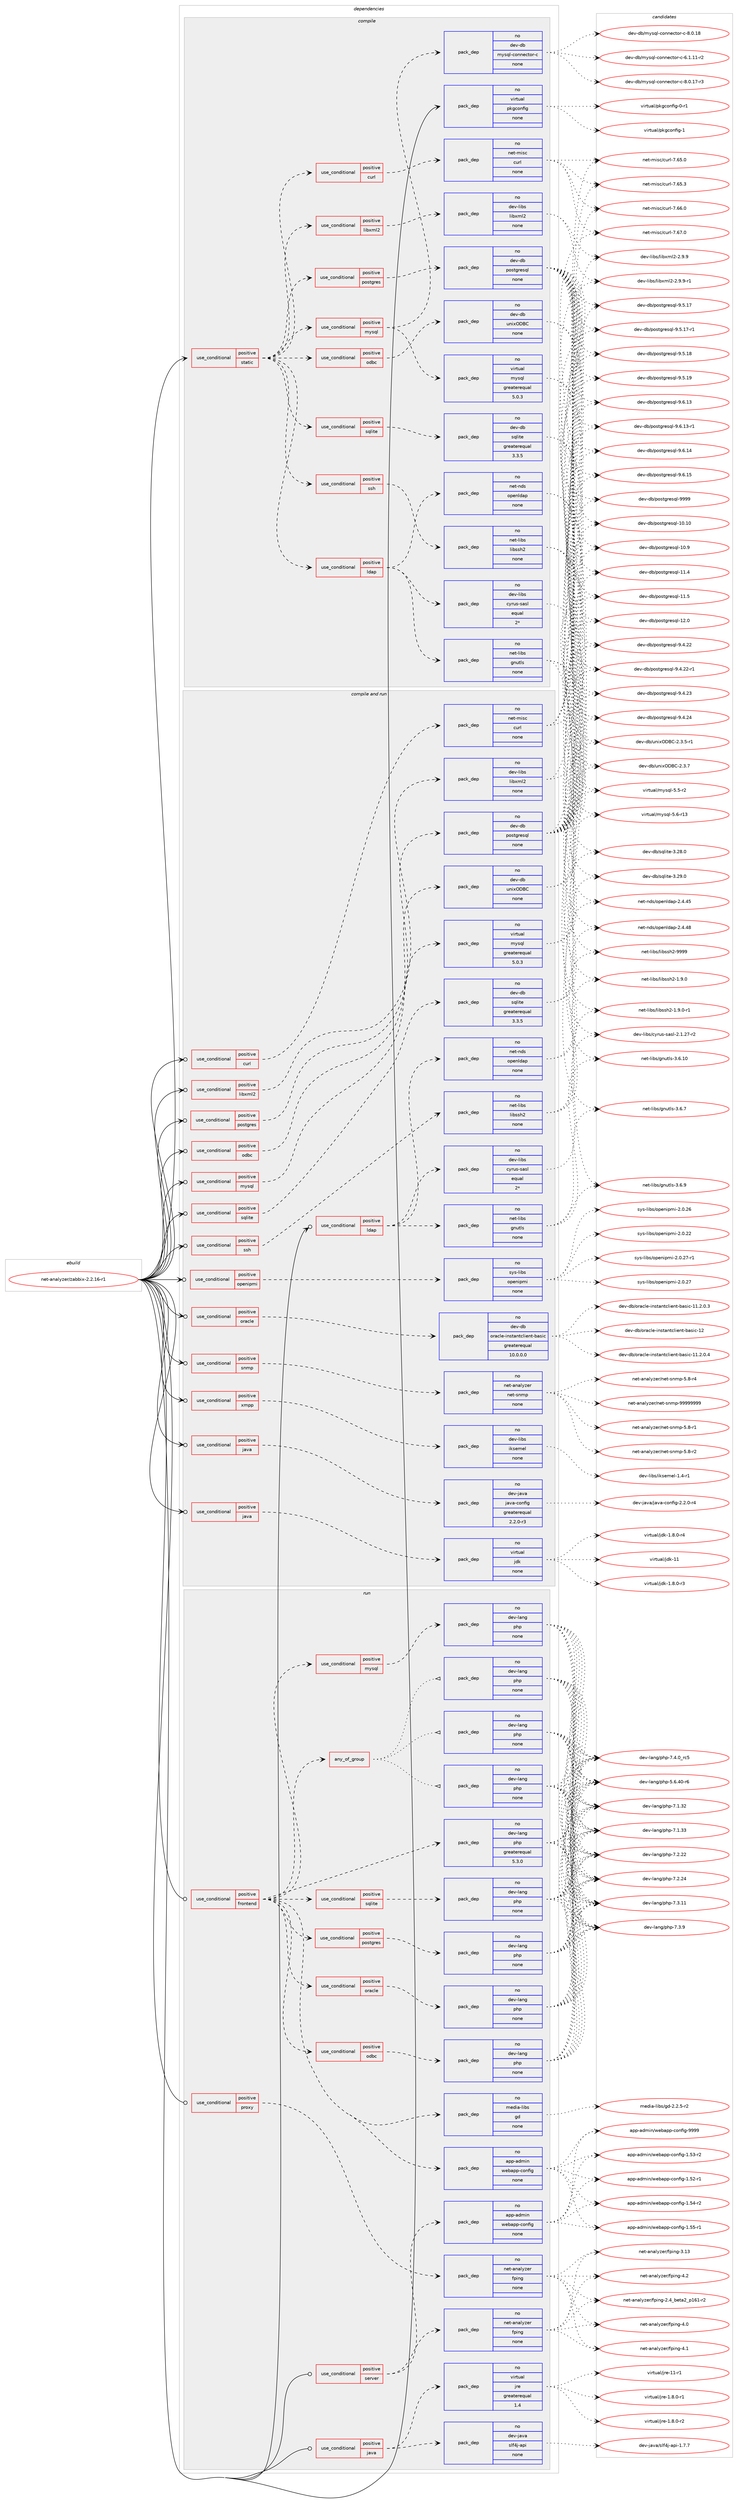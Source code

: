 digraph prolog {

# *************
# Graph options
# *************

newrank=true;
concentrate=true;
compound=true;
graph [rankdir=LR,fontname=Helvetica,fontsize=10,ranksep=1.5];#, ranksep=2.5, nodesep=0.2];
edge  [arrowhead=vee];
node  [fontname=Helvetica,fontsize=10];

# **********
# The ebuild
# **********

subgraph cluster_leftcol {
color=gray;
rank=same;
label=<<i>ebuild</i>>;
id [label="net-analyzer/zabbix-2.2.16-r1", color=red, width=4, href="../net-analyzer/zabbix-2.2.16-r1.svg"];
}

# ****************
# The dependencies
# ****************

subgraph cluster_midcol {
color=gray;
label=<<i>dependencies</i>>;
subgraph cluster_compile {
fillcolor="#eeeeee";
style=filled;
label=<<i>compile</i>>;
subgraph cond198783 {
dependency816896 [label=<<TABLE BORDER="0" CELLBORDER="1" CELLSPACING="0" CELLPADDING="4"><TR><TD ROWSPAN="3" CELLPADDING="10">use_conditional</TD></TR><TR><TD>positive</TD></TR><TR><TD>static</TD></TR></TABLE>>, shape=none, color=red];
subgraph cond198784 {
dependency816897 [label=<<TABLE BORDER="0" CELLBORDER="1" CELLSPACING="0" CELLPADDING="4"><TR><TD ROWSPAN="3" CELLPADDING="10">use_conditional</TD></TR><TR><TD>positive</TD></TR><TR><TD>ldap</TD></TR></TABLE>>, shape=none, color=red];
subgraph pack603824 {
dependency816898 [label=<<TABLE BORDER="0" CELLBORDER="1" CELLSPACING="0" CELLPADDING="4" WIDTH="220"><TR><TD ROWSPAN="6" CELLPADDING="30">pack_dep</TD></TR><TR><TD WIDTH="110">no</TD></TR><TR><TD>net-nds</TD></TR><TR><TD>openldap</TD></TR><TR><TD>none</TD></TR><TR><TD></TD></TR></TABLE>>, shape=none, color=blue];
}
dependency816897:e -> dependency816898:w [weight=20,style="dashed",arrowhead="vee"];
subgraph pack603825 {
dependency816899 [label=<<TABLE BORDER="0" CELLBORDER="1" CELLSPACING="0" CELLPADDING="4" WIDTH="220"><TR><TD ROWSPAN="6" CELLPADDING="30">pack_dep</TD></TR><TR><TD WIDTH="110">no</TD></TR><TR><TD>dev-libs</TD></TR><TR><TD>cyrus-sasl</TD></TR><TR><TD>equal</TD></TR><TR><TD>2*</TD></TR></TABLE>>, shape=none, color=blue];
}
dependency816897:e -> dependency816899:w [weight=20,style="dashed",arrowhead="vee"];
subgraph pack603826 {
dependency816900 [label=<<TABLE BORDER="0" CELLBORDER="1" CELLSPACING="0" CELLPADDING="4" WIDTH="220"><TR><TD ROWSPAN="6" CELLPADDING="30">pack_dep</TD></TR><TR><TD WIDTH="110">no</TD></TR><TR><TD>net-libs</TD></TR><TR><TD>gnutls</TD></TR><TR><TD>none</TD></TR><TR><TD></TD></TR></TABLE>>, shape=none, color=blue];
}
dependency816897:e -> dependency816900:w [weight=20,style="dashed",arrowhead="vee"];
}
dependency816896:e -> dependency816897:w [weight=20,style="dashed",arrowhead="vee"];
subgraph cond198785 {
dependency816901 [label=<<TABLE BORDER="0" CELLBORDER="1" CELLSPACING="0" CELLPADDING="4"><TR><TD ROWSPAN="3" CELLPADDING="10">use_conditional</TD></TR><TR><TD>positive</TD></TR><TR><TD>mysql</TD></TR></TABLE>>, shape=none, color=red];
subgraph pack603827 {
dependency816902 [label=<<TABLE BORDER="0" CELLBORDER="1" CELLSPACING="0" CELLPADDING="4" WIDTH="220"><TR><TD ROWSPAN="6" CELLPADDING="30">pack_dep</TD></TR><TR><TD WIDTH="110">no</TD></TR><TR><TD>virtual</TD></TR><TR><TD>mysql</TD></TR><TR><TD>greaterequal</TD></TR><TR><TD>5.0.3</TD></TR></TABLE>>, shape=none, color=blue];
}
dependency816901:e -> dependency816902:w [weight=20,style="dashed",arrowhead="vee"];
subgraph pack603828 {
dependency816903 [label=<<TABLE BORDER="0" CELLBORDER="1" CELLSPACING="0" CELLPADDING="4" WIDTH="220"><TR><TD ROWSPAN="6" CELLPADDING="30">pack_dep</TD></TR><TR><TD WIDTH="110">no</TD></TR><TR><TD>dev-db</TD></TR><TR><TD>mysql-connector-c</TD></TR><TR><TD>none</TD></TR><TR><TD></TD></TR></TABLE>>, shape=none, color=blue];
}
dependency816901:e -> dependency816903:w [weight=20,style="dashed",arrowhead="vee"];
}
dependency816896:e -> dependency816901:w [weight=20,style="dashed",arrowhead="vee"];
subgraph cond198786 {
dependency816904 [label=<<TABLE BORDER="0" CELLBORDER="1" CELLSPACING="0" CELLPADDING="4"><TR><TD ROWSPAN="3" CELLPADDING="10">use_conditional</TD></TR><TR><TD>positive</TD></TR><TR><TD>sqlite</TD></TR></TABLE>>, shape=none, color=red];
subgraph pack603829 {
dependency816905 [label=<<TABLE BORDER="0" CELLBORDER="1" CELLSPACING="0" CELLPADDING="4" WIDTH="220"><TR><TD ROWSPAN="6" CELLPADDING="30">pack_dep</TD></TR><TR><TD WIDTH="110">no</TD></TR><TR><TD>dev-db</TD></TR><TR><TD>sqlite</TD></TR><TR><TD>greaterequal</TD></TR><TR><TD>3.3.5</TD></TR></TABLE>>, shape=none, color=blue];
}
dependency816904:e -> dependency816905:w [weight=20,style="dashed",arrowhead="vee"];
}
dependency816896:e -> dependency816904:w [weight=20,style="dashed",arrowhead="vee"];
subgraph cond198787 {
dependency816906 [label=<<TABLE BORDER="0" CELLBORDER="1" CELLSPACING="0" CELLPADDING="4"><TR><TD ROWSPAN="3" CELLPADDING="10">use_conditional</TD></TR><TR><TD>positive</TD></TR><TR><TD>postgres</TD></TR></TABLE>>, shape=none, color=red];
subgraph pack603830 {
dependency816907 [label=<<TABLE BORDER="0" CELLBORDER="1" CELLSPACING="0" CELLPADDING="4" WIDTH="220"><TR><TD ROWSPAN="6" CELLPADDING="30">pack_dep</TD></TR><TR><TD WIDTH="110">no</TD></TR><TR><TD>dev-db</TD></TR><TR><TD>postgresql</TD></TR><TR><TD>none</TD></TR><TR><TD></TD></TR></TABLE>>, shape=none, color=blue];
}
dependency816906:e -> dependency816907:w [weight=20,style="dashed",arrowhead="vee"];
}
dependency816896:e -> dependency816906:w [weight=20,style="dashed",arrowhead="vee"];
subgraph cond198788 {
dependency816908 [label=<<TABLE BORDER="0" CELLBORDER="1" CELLSPACING="0" CELLPADDING="4"><TR><TD ROWSPAN="3" CELLPADDING="10">use_conditional</TD></TR><TR><TD>positive</TD></TR><TR><TD>libxml2</TD></TR></TABLE>>, shape=none, color=red];
subgraph pack603831 {
dependency816909 [label=<<TABLE BORDER="0" CELLBORDER="1" CELLSPACING="0" CELLPADDING="4" WIDTH="220"><TR><TD ROWSPAN="6" CELLPADDING="30">pack_dep</TD></TR><TR><TD WIDTH="110">no</TD></TR><TR><TD>dev-libs</TD></TR><TR><TD>libxml2</TD></TR><TR><TD>none</TD></TR><TR><TD></TD></TR></TABLE>>, shape=none, color=blue];
}
dependency816908:e -> dependency816909:w [weight=20,style="dashed",arrowhead="vee"];
}
dependency816896:e -> dependency816908:w [weight=20,style="dashed",arrowhead="vee"];
subgraph cond198789 {
dependency816910 [label=<<TABLE BORDER="0" CELLBORDER="1" CELLSPACING="0" CELLPADDING="4"><TR><TD ROWSPAN="3" CELLPADDING="10">use_conditional</TD></TR><TR><TD>positive</TD></TR><TR><TD>curl</TD></TR></TABLE>>, shape=none, color=red];
subgraph pack603832 {
dependency816911 [label=<<TABLE BORDER="0" CELLBORDER="1" CELLSPACING="0" CELLPADDING="4" WIDTH="220"><TR><TD ROWSPAN="6" CELLPADDING="30">pack_dep</TD></TR><TR><TD WIDTH="110">no</TD></TR><TR><TD>net-misc</TD></TR><TR><TD>curl</TD></TR><TR><TD>none</TD></TR><TR><TD></TD></TR></TABLE>>, shape=none, color=blue];
}
dependency816910:e -> dependency816911:w [weight=20,style="dashed",arrowhead="vee"];
}
dependency816896:e -> dependency816910:w [weight=20,style="dashed",arrowhead="vee"];
subgraph cond198790 {
dependency816912 [label=<<TABLE BORDER="0" CELLBORDER="1" CELLSPACING="0" CELLPADDING="4"><TR><TD ROWSPAN="3" CELLPADDING="10">use_conditional</TD></TR><TR><TD>positive</TD></TR><TR><TD>ssh</TD></TR></TABLE>>, shape=none, color=red];
subgraph pack603833 {
dependency816913 [label=<<TABLE BORDER="0" CELLBORDER="1" CELLSPACING="0" CELLPADDING="4" WIDTH="220"><TR><TD ROWSPAN="6" CELLPADDING="30">pack_dep</TD></TR><TR><TD WIDTH="110">no</TD></TR><TR><TD>net-libs</TD></TR><TR><TD>libssh2</TD></TR><TR><TD>none</TD></TR><TR><TD></TD></TR></TABLE>>, shape=none, color=blue];
}
dependency816912:e -> dependency816913:w [weight=20,style="dashed",arrowhead="vee"];
}
dependency816896:e -> dependency816912:w [weight=20,style="dashed",arrowhead="vee"];
subgraph cond198791 {
dependency816914 [label=<<TABLE BORDER="0" CELLBORDER="1" CELLSPACING="0" CELLPADDING="4"><TR><TD ROWSPAN="3" CELLPADDING="10">use_conditional</TD></TR><TR><TD>positive</TD></TR><TR><TD>odbc</TD></TR></TABLE>>, shape=none, color=red];
subgraph pack603834 {
dependency816915 [label=<<TABLE BORDER="0" CELLBORDER="1" CELLSPACING="0" CELLPADDING="4" WIDTH="220"><TR><TD ROWSPAN="6" CELLPADDING="30">pack_dep</TD></TR><TR><TD WIDTH="110">no</TD></TR><TR><TD>dev-db</TD></TR><TR><TD>unixODBC</TD></TR><TR><TD>none</TD></TR><TR><TD></TD></TR></TABLE>>, shape=none, color=blue];
}
dependency816914:e -> dependency816915:w [weight=20,style="dashed",arrowhead="vee"];
}
dependency816896:e -> dependency816914:w [weight=20,style="dashed",arrowhead="vee"];
}
id:e -> dependency816896:w [weight=20,style="solid",arrowhead="vee"];
subgraph pack603835 {
dependency816916 [label=<<TABLE BORDER="0" CELLBORDER="1" CELLSPACING="0" CELLPADDING="4" WIDTH="220"><TR><TD ROWSPAN="6" CELLPADDING="30">pack_dep</TD></TR><TR><TD WIDTH="110">no</TD></TR><TR><TD>virtual</TD></TR><TR><TD>pkgconfig</TD></TR><TR><TD>none</TD></TR><TR><TD></TD></TR></TABLE>>, shape=none, color=blue];
}
id:e -> dependency816916:w [weight=20,style="solid",arrowhead="vee"];
}
subgraph cluster_compileandrun {
fillcolor="#eeeeee";
style=filled;
label=<<i>compile and run</i>>;
subgraph cond198792 {
dependency816917 [label=<<TABLE BORDER="0" CELLBORDER="1" CELLSPACING="0" CELLPADDING="4"><TR><TD ROWSPAN="3" CELLPADDING="10">use_conditional</TD></TR><TR><TD>positive</TD></TR><TR><TD>curl</TD></TR></TABLE>>, shape=none, color=red];
subgraph pack603836 {
dependency816918 [label=<<TABLE BORDER="0" CELLBORDER="1" CELLSPACING="0" CELLPADDING="4" WIDTH="220"><TR><TD ROWSPAN="6" CELLPADDING="30">pack_dep</TD></TR><TR><TD WIDTH="110">no</TD></TR><TR><TD>net-misc</TD></TR><TR><TD>curl</TD></TR><TR><TD>none</TD></TR><TR><TD></TD></TR></TABLE>>, shape=none, color=blue];
}
dependency816917:e -> dependency816918:w [weight=20,style="dashed",arrowhead="vee"];
}
id:e -> dependency816917:w [weight=20,style="solid",arrowhead="odotvee"];
subgraph cond198793 {
dependency816919 [label=<<TABLE BORDER="0" CELLBORDER="1" CELLSPACING="0" CELLPADDING="4"><TR><TD ROWSPAN="3" CELLPADDING="10">use_conditional</TD></TR><TR><TD>positive</TD></TR><TR><TD>java</TD></TR></TABLE>>, shape=none, color=red];
subgraph pack603837 {
dependency816920 [label=<<TABLE BORDER="0" CELLBORDER="1" CELLSPACING="0" CELLPADDING="4" WIDTH="220"><TR><TD ROWSPAN="6" CELLPADDING="30">pack_dep</TD></TR><TR><TD WIDTH="110">no</TD></TR><TR><TD>dev-java</TD></TR><TR><TD>java-config</TD></TR><TR><TD>greaterequal</TD></TR><TR><TD>2.2.0-r3</TD></TR></TABLE>>, shape=none, color=blue];
}
dependency816919:e -> dependency816920:w [weight=20,style="dashed",arrowhead="vee"];
}
id:e -> dependency816919:w [weight=20,style="solid",arrowhead="odotvee"];
subgraph cond198794 {
dependency816921 [label=<<TABLE BORDER="0" CELLBORDER="1" CELLSPACING="0" CELLPADDING="4"><TR><TD ROWSPAN="3" CELLPADDING="10">use_conditional</TD></TR><TR><TD>positive</TD></TR><TR><TD>java</TD></TR></TABLE>>, shape=none, color=red];
subgraph pack603838 {
dependency816922 [label=<<TABLE BORDER="0" CELLBORDER="1" CELLSPACING="0" CELLPADDING="4" WIDTH="220"><TR><TD ROWSPAN="6" CELLPADDING="30">pack_dep</TD></TR><TR><TD WIDTH="110">no</TD></TR><TR><TD>virtual</TD></TR><TR><TD>jdk</TD></TR><TR><TD>none</TD></TR><TR><TD></TD></TR></TABLE>>, shape=none, color=blue];
}
dependency816921:e -> dependency816922:w [weight=20,style="dashed",arrowhead="vee"];
}
id:e -> dependency816921:w [weight=20,style="solid",arrowhead="odotvee"];
subgraph cond198795 {
dependency816923 [label=<<TABLE BORDER="0" CELLBORDER="1" CELLSPACING="0" CELLPADDING="4"><TR><TD ROWSPAN="3" CELLPADDING="10">use_conditional</TD></TR><TR><TD>positive</TD></TR><TR><TD>ldap</TD></TR></TABLE>>, shape=none, color=red];
subgraph pack603839 {
dependency816924 [label=<<TABLE BORDER="0" CELLBORDER="1" CELLSPACING="0" CELLPADDING="4" WIDTH="220"><TR><TD ROWSPAN="6" CELLPADDING="30">pack_dep</TD></TR><TR><TD WIDTH="110">no</TD></TR><TR><TD>net-nds</TD></TR><TR><TD>openldap</TD></TR><TR><TD>none</TD></TR><TR><TD></TD></TR></TABLE>>, shape=none, color=blue];
}
dependency816923:e -> dependency816924:w [weight=20,style="dashed",arrowhead="vee"];
subgraph pack603840 {
dependency816925 [label=<<TABLE BORDER="0" CELLBORDER="1" CELLSPACING="0" CELLPADDING="4" WIDTH="220"><TR><TD ROWSPAN="6" CELLPADDING="30">pack_dep</TD></TR><TR><TD WIDTH="110">no</TD></TR><TR><TD>dev-libs</TD></TR><TR><TD>cyrus-sasl</TD></TR><TR><TD>equal</TD></TR><TR><TD>2*</TD></TR></TABLE>>, shape=none, color=blue];
}
dependency816923:e -> dependency816925:w [weight=20,style="dashed",arrowhead="vee"];
subgraph pack603841 {
dependency816926 [label=<<TABLE BORDER="0" CELLBORDER="1" CELLSPACING="0" CELLPADDING="4" WIDTH="220"><TR><TD ROWSPAN="6" CELLPADDING="30">pack_dep</TD></TR><TR><TD WIDTH="110">no</TD></TR><TR><TD>net-libs</TD></TR><TR><TD>gnutls</TD></TR><TR><TD>none</TD></TR><TR><TD></TD></TR></TABLE>>, shape=none, color=blue];
}
dependency816923:e -> dependency816926:w [weight=20,style="dashed",arrowhead="vee"];
}
id:e -> dependency816923:w [weight=20,style="solid",arrowhead="odotvee"];
subgraph cond198796 {
dependency816927 [label=<<TABLE BORDER="0" CELLBORDER="1" CELLSPACING="0" CELLPADDING="4"><TR><TD ROWSPAN="3" CELLPADDING="10">use_conditional</TD></TR><TR><TD>positive</TD></TR><TR><TD>libxml2</TD></TR></TABLE>>, shape=none, color=red];
subgraph pack603842 {
dependency816928 [label=<<TABLE BORDER="0" CELLBORDER="1" CELLSPACING="0" CELLPADDING="4" WIDTH="220"><TR><TD ROWSPAN="6" CELLPADDING="30">pack_dep</TD></TR><TR><TD WIDTH="110">no</TD></TR><TR><TD>dev-libs</TD></TR><TR><TD>libxml2</TD></TR><TR><TD>none</TD></TR><TR><TD></TD></TR></TABLE>>, shape=none, color=blue];
}
dependency816927:e -> dependency816928:w [weight=20,style="dashed",arrowhead="vee"];
}
id:e -> dependency816927:w [weight=20,style="solid",arrowhead="odotvee"];
subgraph cond198797 {
dependency816929 [label=<<TABLE BORDER="0" CELLBORDER="1" CELLSPACING="0" CELLPADDING="4"><TR><TD ROWSPAN="3" CELLPADDING="10">use_conditional</TD></TR><TR><TD>positive</TD></TR><TR><TD>mysql</TD></TR></TABLE>>, shape=none, color=red];
subgraph pack603843 {
dependency816930 [label=<<TABLE BORDER="0" CELLBORDER="1" CELLSPACING="0" CELLPADDING="4" WIDTH="220"><TR><TD ROWSPAN="6" CELLPADDING="30">pack_dep</TD></TR><TR><TD WIDTH="110">no</TD></TR><TR><TD>virtual</TD></TR><TR><TD>mysql</TD></TR><TR><TD>greaterequal</TD></TR><TR><TD>5.0.3</TD></TR></TABLE>>, shape=none, color=blue];
}
dependency816929:e -> dependency816930:w [weight=20,style="dashed",arrowhead="vee"];
}
id:e -> dependency816929:w [weight=20,style="solid",arrowhead="odotvee"];
subgraph cond198798 {
dependency816931 [label=<<TABLE BORDER="0" CELLBORDER="1" CELLSPACING="0" CELLPADDING="4"><TR><TD ROWSPAN="3" CELLPADDING="10">use_conditional</TD></TR><TR><TD>positive</TD></TR><TR><TD>odbc</TD></TR></TABLE>>, shape=none, color=red];
subgraph pack603844 {
dependency816932 [label=<<TABLE BORDER="0" CELLBORDER="1" CELLSPACING="0" CELLPADDING="4" WIDTH="220"><TR><TD ROWSPAN="6" CELLPADDING="30">pack_dep</TD></TR><TR><TD WIDTH="110">no</TD></TR><TR><TD>dev-db</TD></TR><TR><TD>unixODBC</TD></TR><TR><TD>none</TD></TR><TR><TD></TD></TR></TABLE>>, shape=none, color=blue];
}
dependency816931:e -> dependency816932:w [weight=20,style="dashed",arrowhead="vee"];
}
id:e -> dependency816931:w [weight=20,style="solid",arrowhead="odotvee"];
subgraph cond198799 {
dependency816933 [label=<<TABLE BORDER="0" CELLBORDER="1" CELLSPACING="0" CELLPADDING="4"><TR><TD ROWSPAN="3" CELLPADDING="10">use_conditional</TD></TR><TR><TD>positive</TD></TR><TR><TD>openipmi</TD></TR></TABLE>>, shape=none, color=red];
subgraph pack603845 {
dependency816934 [label=<<TABLE BORDER="0" CELLBORDER="1" CELLSPACING="0" CELLPADDING="4" WIDTH="220"><TR><TD ROWSPAN="6" CELLPADDING="30">pack_dep</TD></TR><TR><TD WIDTH="110">no</TD></TR><TR><TD>sys-libs</TD></TR><TR><TD>openipmi</TD></TR><TR><TD>none</TD></TR><TR><TD></TD></TR></TABLE>>, shape=none, color=blue];
}
dependency816933:e -> dependency816934:w [weight=20,style="dashed",arrowhead="vee"];
}
id:e -> dependency816933:w [weight=20,style="solid",arrowhead="odotvee"];
subgraph cond198800 {
dependency816935 [label=<<TABLE BORDER="0" CELLBORDER="1" CELLSPACING="0" CELLPADDING="4"><TR><TD ROWSPAN="3" CELLPADDING="10">use_conditional</TD></TR><TR><TD>positive</TD></TR><TR><TD>oracle</TD></TR></TABLE>>, shape=none, color=red];
subgraph pack603846 {
dependency816936 [label=<<TABLE BORDER="0" CELLBORDER="1" CELLSPACING="0" CELLPADDING="4" WIDTH="220"><TR><TD ROWSPAN="6" CELLPADDING="30">pack_dep</TD></TR><TR><TD WIDTH="110">no</TD></TR><TR><TD>dev-db</TD></TR><TR><TD>oracle-instantclient-basic</TD></TR><TR><TD>greaterequal</TD></TR><TR><TD>10.0.0.0</TD></TR></TABLE>>, shape=none, color=blue];
}
dependency816935:e -> dependency816936:w [weight=20,style="dashed",arrowhead="vee"];
}
id:e -> dependency816935:w [weight=20,style="solid",arrowhead="odotvee"];
subgraph cond198801 {
dependency816937 [label=<<TABLE BORDER="0" CELLBORDER="1" CELLSPACING="0" CELLPADDING="4"><TR><TD ROWSPAN="3" CELLPADDING="10">use_conditional</TD></TR><TR><TD>positive</TD></TR><TR><TD>postgres</TD></TR></TABLE>>, shape=none, color=red];
subgraph pack603847 {
dependency816938 [label=<<TABLE BORDER="0" CELLBORDER="1" CELLSPACING="0" CELLPADDING="4" WIDTH="220"><TR><TD ROWSPAN="6" CELLPADDING="30">pack_dep</TD></TR><TR><TD WIDTH="110">no</TD></TR><TR><TD>dev-db</TD></TR><TR><TD>postgresql</TD></TR><TR><TD>none</TD></TR><TR><TD></TD></TR></TABLE>>, shape=none, color=blue];
}
dependency816937:e -> dependency816938:w [weight=20,style="dashed",arrowhead="vee"];
}
id:e -> dependency816937:w [weight=20,style="solid",arrowhead="odotvee"];
subgraph cond198802 {
dependency816939 [label=<<TABLE BORDER="0" CELLBORDER="1" CELLSPACING="0" CELLPADDING="4"><TR><TD ROWSPAN="3" CELLPADDING="10">use_conditional</TD></TR><TR><TD>positive</TD></TR><TR><TD>snmp</TD></TR></TABLE>>, shape=none, color=red];
subgraph pack603848 {
dependency816940 [label=<<TABLE BORDER="0" CELLBORDER="1" CELLSPACING="0" CELLPADDING="4" WIDTH="220"><TR><TD ROWSPAN="6" CELLPADDING="30">pack_dep</TD></TR><TR><TD WIDTH="110">no</TD></TR><TR><TD>net-analyzer</TD></TR><TR><TD>net-snmp</TD></TR><TR><TD>none</TD></TR><TR><TD></TD></TR></TABLE>>, shape=none, color=blue];
}
dependency816939:e -> dependency816940:w [weight=20,style="dashed",arrowhead="vee"];
}
id:e -> dependency816939:w [weight=20,style="solid",arrowhead="odotvee"];
subgraph cond198803 {
dependency816941 [label=<<TABLE BORDER="0" CELLBORDER="1" CELLSPACING="0" CELLPADDING="4"><TR><TD ROWSPAN="3" CELLPADDING="10">use_conditional</TD></TR><TR><TD>positive</TD></TR><TR><TD>sqlite</TD></TR></TABLE>>, shape=none, color=red];
subgraph pack603849 {
dependency816942 [label=<<TABLE BORDER="0" CELLBORDER="1" CELLSPACING="0" CELLPADDING="4" WIDTH="220"><TR><TD ROWSPAN="6" CELLPADDING="30">pack_dep</TD></TR><TR><TD WIDTH="110">no</TD></TR><TR><TD>dev-db</TD></TR><TR><TD>sqlite</TD></TR><TR><TD>greaterequal</TD></TR><TR><TD>3.3.5</TD></TR></TABLE>>, shape=none, color=blue];
}
dependency816941:e -> dependency816942:w [weight=20,style="dashed",arrowhead="vee"];
}
id:e -> dependency816941:w [weight=20,style="solid",arrowhead="odotvee"];
subgraph cond198804 {
dependency816943 [label=<<TABLE BORDER="0" CELLBORDER="1" CELLSPACING="0" CELLPADDING="4"><TR><TD ROWSPAN="3" CELLPADDING="10">use_conditional</TD></TR><TR><TD>positive</TD></TR><TR><TD>ssh</TD></TR></TABLE>>, shape=none, color=red];
subgraph pack603850 {
dependency816944 [label=<<TABLE BORDER="0" CELLBORDER="1" CELLSPACING="0" CELLPADDING="4" WIDTH="220"><TR><TD ROWSPAN="6" CELLPADDING="30">pack_dep</TD></TR><TR><TD WIDTH="110">no</TD></TR><TR><TD>net-libs</TD></TR><TR><TD>libssh2</TD></TR><TR><TD>none</TD></TR><TR><TD></TD></TR></TABLE>>, shape=none, color=blue];
}
dependency816943:e -> dependency816944:w [weight=20,style="dashed",arrowhead="vee"];
}
id:e -> dependency816943:w [weight=20,style="solid",arrowhead="odotvee"];
subgraph cond198805 {
dependency816945 [label=<<TABLE BORDER="0" CELLBORDER="1" CELLSPACING="0" CELLPADDING="4"><TR><TD ROWSPAN="3" CELLPADDING="10">use_conditional</TD></TR><TR><TD>positive</TD></TR><TR><TD>xmpp</TD></TR></TABLE>>, shape=none, color=red];
subgraph pack603851 {
dependency816946 [label=<<TABLE BORDER="0" CELLBORDER="1" CELLSPACING="0" CELLPADDING="4" WIDTH="220"><TR><TD ROWSPAN="6" CELLPADDING="30">pack_dep</TD></TR><TR><TD WIDTH="110">no</TD></TR><TR><TD>dev-libs</TD></TR><TR><TD>iksemel</TD></TR><TR><TD>none</TD></TR><TR><TD></TD></TR></TABLE>>, shape=none, color=blue];
}
dependency816945:e -> dependency816946:w [weight=20,style="dashed",arrowhead="vee"];
}
id:e -> dependency816945:w [weight=20,style="solid",arrowhead="odotvee"];
}
subgraph cluster_run {
fillcolor="#eeeeee";
style=filled;
label=<<i>run</i>>;
subgraph cond198806 {
dependency816947 [label=<<TABLE BORDER="0" CELLBORDER="1" CELLSPACING="0" CELLPADDING="4"><TR><TD ROWSPAN="3" CELLPADDING="10">use_conditional</TD></TR><TR><TD>positive</TD></TR><TR><TD>frontend</TD></TR></TABLE>>, shape=none, color=red];
subgraph pack603852 {
dependency816948 [label=<<TABLE BORDER="0" CELLBORDER="1" CELLSPACING="0" CELLPADDING="4" WIDTH="220"><TR><TD ROWSPAN="6" CELLPADDING="30">pack_dep</TD></TR><TR><TD WIDTH="110">no</TD></TR><TR><TD>dev-lang</TD></TR><TR><TD>php</TD></TR><TR><TD>greaterequal</TD></TR><TR><TD>5.3.0</TD></TR></TABLE>>, shape=none, color=blue];
}
dependency816947:e -> dependency816948:w [weight=20,style="dashed",arrowhead="vee"];
subgraph any13839 {
dependency816949 [label=<<TABLE BORDER="0" CELLBORDER="1" CELLSPACING="0" CELLPADDING="4"><TR><TD CELLPADDING="10">any_of_group</TD></TR></TABLE>>, shape=none, color=red];subgraph pack603853 {
dependency816950 [label=<<TABLE BORDER="0" CELLBORDER="1" CELLSPACING="0" CELLPADDING="4" WIDTH="220"><TR><TD ROWSPAN="6" CELLPADDING="30">pack_dep</TD></TR><TR><TD WIDTH="110">no</TD></TR><TR><TD>dev-lang</TD></TR><TR><TD>php</TD></TR><TR><TD>none</TD></TR><TR><TD></TD></TR></TABLE>>, shape=none, color=blue];
}
dependency816949:e -> dependency816950:w [weight=20,style="dotted",arrowhead="oinv"];
subgraph pack603854 {
dependency816951 [label=<<TABLE BORDER="0" CELLBORDER="1" CELLSPACING="0" CELLPADDING="4" WIDTH="220"><TR><TD ROWSPAN="6" CELLPADDING="30">pack_dep</TD></TR><TR><TD WIDTH="110">no</TD></TR><TR><TD>dev-lang</TD></TR><TR><TD>php</TD></TR><TR><TD>none</TD></TR><TR><TD></TD></TR></TABLE>>, shape=none, color=blue];
}
dependency816949:e -> dependency816951:w [weight=20,style="dotted",arrowhead="oinv"];
subgraph pack603855 {
dependency816952 [label=<<TABLE BORDER="0" CELLBORDER="1" CELLSPACING="0" CELLPADDING="4" WIDTH="220"><TR><TD ROWSPAN="6" CELLPADDING="30">pack_dep</TD></TR><TR><TD WIDTH="110">no</TD></TR><TR><TD>dev-lang</TD></TR><TR><TD>php</TD></TR><TR><TD>none</TD></TR><TR><TD></TD></TR></TABLE>>, shape=none, color=blue];
}
dependency816949:e -> dependency816952:w [weight=20,style="dotted",arrowhead="oinv"];
}
dependency816947:e -> dependency816949:w [weight=20,style="dashed",arrowhead="vee"];
subgraph cond198807 {
dependency816953 [label=<<TABLE BORDER="0" CELLBORDER="1" CELLSPACING="0" CELLPADDING="4"><TR><TD ROWSPAN="3" CELLPADDING="10">use_conditional</TD></TR><TR><TD>positive</TD></TR><TR><TD>mysql</TD></TR></TABLE>>, shape=none, color=red];
subgraph pack603856 {
dependency816954 [label=<<TABLE BORDER="0" CELLBORDER="1" CELLSPACING="0" CELLPADDING="4" WIDTH="220"><TR><TD ROWSPAN="6" CELLPADDING="30">pack_dep</TD></TR><TR><TD WIDTH="110">no</TD></TR><TR><TD>dev-lang</TD></TR><TR><TD>php</TD></TR><TR><TD>none</TD></TR><TR><TD></TD></TR></TABLE>>, shape=none, color=blue];
}
dependency816953:e -> dependency816954:w [weight=20,style="dashed",arrowhead="vee"];
}
dependency816947:e -> dependency816953:w [weight=20,style="dashed",arrowhead="vee"];
subgraph cond198808 {
dependency816955 [label=<<TABLE BORDER="0" CELLBORDER="1" CELLSPACING="0" CELLPADDING="4"><TR><TD ROWSPAN="3" CELLPADDING="10">use_conditional</TD></TR><TR><TD>positive</TD></TR><TR><TD>odbc</TD></TR></TABLE>>, shape=none, color=red];
subgraph pack603857 {
dependency816956 [label=<<TABLE BORDER="0" CELLBORDER="1" CELLSPACING="0" CELLPADDING="4" WIDTH="220"><TR><TD ROWSPAN="6" CELLPADDING="30">pack_dep</TD></TR><TR><TD WIDTH="110">no</TD></TR><TR><TD>dev-lang</TD></TR><TR><TD>php</TD></TR><TR><TD>none</TD></TR><TR><TD></TD></TR></TABLE>>, shape=none, color=blue];
}
dependency816955:e -> dependency816956:w [weight=20,style="dashed",arrowhead="vee"];
}
dependency816947:e -> dependency816955:w [weight=20,style="dashed",arrowhead="vee"];
subgraph cond198809 {
dependency816957 [label=<<TABLE BORDER="0" CELLBORDER="1" CELLSPACING="0" CELLPADDING="4"><TR><TD ROWSPAN="3" CELLPADDING="10">use_conditional</TD></TR><TR><TD>positive</TD></TR><TR><TD>oracle</TD></TR></TABLE>>, shape=none, color=red];
subgraph pack603858 {
dependency816958 [label=<<TABLE BORDER="0" CELLBORDER="1" CELLSPACING="0" CELLPADDING="4" WIDTH="220"><TR><TD ROWSPAN="6" CELLPADDING="30">pack_dep</TD></TR><TR><TD WIDTH="110">no</TD></TR><TR><TD>dev-lang</TD></TR><TR><TD>php</TD></TR><TR><TD>none</TD></TR><TR><TD></TD></TR></TABLE>>, shape=none, color=blue];
}
dependency816957:e -> dependency816958:w [weight=20,style="dashed",arrowhead="vee"];
}
dependency816947:e -> dependency816957:w [weight=20,style="dashed",arrowhead="vee"];
subgraph cond198810 {
dependency816959 [label=<<TABLE BORDER="0" CELLBORDER="1" CELLSPACING="0" CELLPADDING="4"><TR><TD ROWSPAN="3" CELLPADDING="10">use_conditional</TD></TR><TR><TD>positive</TD></TR><TR><TD>postgres</TD></TR></TABLE>>, shape=none, color=red];
subgraph pack603859 {
dependency816960 [label=<<TABLE BORDER="0" CELLBORDER="1" CELLSPACING="0" CELLPADDING="4" WIDTH="220"><TR><TD ROWSPAN="6" CELLPADDING="30">pack_dep</TD></TR><TR><TD WIDTH="110">no</TD></TR><TR><TD>dev-lang</TD></TR><TR><TD>php</TD></TR><TR><TD>none</TD></TR><TR><TD></TD></TR></TABLE>>, shape=none, color=blue];
}
dependency816959:e -> dependency816960:w [weight=20,style="dashed",arrowhead="vee"];
}
dependency816947:e -> dependency816959:w [weight=20,style="dashed",arrowhead="vee"];
subgraph cond198811 {
dependency816961 [label=<<TABLE BORDER="0" CELLBORDER="1" CELLSPACING="0" CELLPADDING="4"><TR><TD ROWSPAN="3" CELLPADDING="10">use_conditional</TD></TR><TR><TD>positive</TD></TR><TR><TD>sqlite</TD></TR></TABLE>>, shape=none, color=red];
subgraph pack603860 {
dependency816962 [label=<<TABLE BORDER="0" CELLBORDER="1" CELLSPACING="0" CELLPADDING="4" WIDTH="220"><TR><TD ROWSPAN="6" CELLPADDING="30">pack_dep</TD></TR><TR><TD WIDTH="110">no</TD></TR><TR><TD>dev-lang</TD></TR><TR><TD>php</TD></TR><TR><TD>none</TD></TR><TR><TD></TD></TR></TABLE>>, shape=none, color=blue];
}
dependency816961:e -> dependency816962:w [weight=20,style="dashed",arrowhead="vee"];
}
dependency816947:e -> dependency816961:w [weight=20,style="dashed",arrowhead="vee"];
subgraph pack603861 {
dependency816963 [label=<<TABLE BORDER="0" CELLBORDER="1" CELLSPACING="0" CELLPADDING="4" WIDTH="220"><TR><TD ROWSPAN="6" CELLPADDING="30">pack_dep</TD></TR><TR><TD WIDTH="110">no</TD></TR><TR><TD>media-libs</TD></TR><TR><TD>gd</TD></TR><TR><TD>none</TD></TR><TR><TD></TD></TR></TABLE>>, shape=none, color=blue];
}
dependency816947:e -> dependency816963:w [weight=20,style="dashed",arrowhead="vee"];
subgraph pack603862 {
dependency816964 [label=<<TABLE BORDER="0" CELLBORDER="1" CELLSPACING="0" CELLPADDING="4" WIDTH="220"><TR><TD ROWSPAN="6" CELLPADDING="30">pack_dep</TD></TR><TR><TD WIDTH="110">no</TD></TR><TR><TD>app-admin</TD></TR><TR><TD>webapp-config</TD></TR><TR><TD>none</TD></TR><TR><TD></TD></TR></TABLE>>, shape=none, color=blue];
}
dependency816947:e -> dependency816964:w [weight=20,style="dashed",arrowhead="vee"];
}
id:e -> dependency816947:w [weight=20,style="solid",arrowhead="odot"];
subgraph cond198812 {
dependency816965 [label=<<TABLE BORDER="0" CELLBORDER="1" CELLSPACING="0" CELLPADDING="4"><TR><TD ROWSPAN="3" CELLPADDING="10">use_conditional</TD></TR><TR><TD>positive</TD></TR><TR><TD>java</TD></TR></TABLE>>, shape=none, color=red];
subgraph pack603863 {
dependency816966 [label=<<TABLE BORDER="0" CELLBORDER="1" CELLSPACING="0" CELLPADDING="4" WIDTH="220"><TR><TD ROWSPAN="6" CELLPADDING="30">pack_dep</TD></TR><TR><TD WIDTH="110">no</TD></TR><TR><TD>virtual</TD></TR><TR><TD>jre</TD></TR><TR><TD>greaterequal</TD></TR><TR><TD>1.4</TD></TR></TABLE>>, shape=none, color=blue];
}
dependency816965:e -> dependency816966:w [weight=20,style="dashed",arrowhead="vee"];
subgraph pack603864 {
dependency816967 [label=<<TABLE BORDER="0" CELLBORDER="1" CELLSPACING="0" CELLPADDING="4" WIDTH="220"><TR><TD ROWSPAN="6" CELLPADDING="30">pack_dep</TD></TR><TR><TD WIDTH="110">no</TD></TR><TR><TD>dev-java</TD></TR><TR><TD>slf4j-api</TD></TR><TR><TD>none</TD></TR><TR><TD></TD></TR></TABLE>>, shape=none, color=blue];
}
dependency816965:e -> dependency816967:w [weight=20,style="dashed",arrowhead="vee"];
}
id:e -> dependency816965:w [weight=20,style="solid",arrowhead="odot"];
subgraph cond198813 {
dependency816968 [label=<<TABLE BORDER="0" CELLBORDER="1" CELLSPACING="0" CELLPADDING="4"><TR><TD ROWSPAN="3" CELLPADDING="10">use_conditional</TD></TR><TR><TD>positive</TD></TR><TR><TD>proxy</TD></TR></TABLE>>, shape=none, color=red];
subgraph pack603865 {
dependency816969 [label=<<TABLE BORDER="0" CELLBORDER="1" CELLSPACING="0" CELLPADDING="4" WIDTH="220"><TR><TD ROWSPAN="6" CELLPADDING="30">pack_dep</TD></TR><TR><TD WIDTH="110">no</TD></TR><TR><TD>net-analyzer</TD></TR><TR><TD>fping</TD></TR><TR><TD>none</TD></TR><TR><TD></TD></TR></TABLE>>, shape=none, color=blue];
}
dependency816968:e -> dependency816969:w [weight=20,style="dashed",arrowhead="vee"];
}
id:e -> dependency816968:w [weight=20,style="solid",arrowhead="odot"];
subgraph cond198814 {
dependency816970 [label=<<TABLE BORDER="0" CELLBORDER="1" CELLSPACING="0" CELLPADDING="4"><TR><TD ROWSPAN="3" CELLPADDING="10">use_conditional</TD></TR><TR><TD>positive</TD></TR><TR><TD>server</TD></TR></TABLE>>, shape=none, color=red];
subgraph pack603866 {
dependency816971 [label=<<TABLE BORDER="0" CELLBORDER="1" CELLSPACING="0" CELLPADDING="4" WIDTH="220"><TR><TD ROWSPAN="6" CELLPADDING="30">pack_dep</TD></TR><TR><TD WIDTH="110">no</TD></TR><TR><TD>net-analyzer</TD></TR><TR><TD>fping</TD></TR><TR><TD>none</TD></TR><TR><TD></TD></TR></TABLE>>, shape=none, color=blue];
}
dependency816970:e -> dependency816971:w [weight=20,style="dashed",arrowhead="vee"];
subgraph pack603867 {
dependency816972 [label=<<TABLE BORDER="0" CELLBORDER="1" CELLSPACING="0" CELLPADDING="4" WIDTH="220"><TR><TD ROWSPAN="6" CELLPADDING="30">pack_dep</TD></TR><TR><TD WIDTH="110">no</TD></TR><TR><TD>app-admin</TD></TR><TR><TD>webapp-config</TD></TR><TR><TD>none</TD></TR><TR><TD></TD></TR></TABLE>>, shape=none, color=blue];
}
dependency816970:e -> dependency816972:w [weight=20,style="dashed",arrowhead="vee"];
}
id:e -> dependency816970:w [weight=20,style="solid",arrowhead="odot"];
}
}

# **************
# The candidates
# **************

subgraph cluster_choices {
rank=same;
color=gray;
label=<<i>candidates</i>>;

subgraph choice603824 {
color=black;
nodesep=1;
choice11010111645110100115471111121011101081009711245504652465253 [label="net-nds/openldap-2.4.45", color=red, width=4,href="../net-nds/openldap-2.4.45.svg"];
choice11010111645110100115471111121011101081009711245504652465256 [label="net-nds/openldap-2.4.48", color=red, width=4,href="../net-nds/openldap-2.4.48.svg"];
dependency816898:e -> choice11010111645110100115471111121011101081009711245504652465253:w [style=dotted,weight="100"];
dependency816898:e -> choice11010111645110100115471111121011101081009711245504652465256:w [style=dotted,weight="100"];
}
subgraph choice603825 {
color=black;
nodesep=1;
choice100101118451081059811547991211141171154511597115108455046494650554511450 [label="dev-libs/cyrus-sasl-2.1.27-r2", color=red, width=4,href="../dev-libs/cyrus-sasl-2.1.27-r2.svg"];
dependency816899:e -> choice100101118451081059811547991211141171154511597115108455046494650554511450:w [style=dotted,weight="100"];
}
subgraph choice603826 {
color=black;
nodesep=1;
choice11010111645108105981154710311011711610811545514654464948 [label="net-libs/gnutls-3.6.10", color=red, width=4,href="../net-libs/gnutls-3.6.10.svg"];
choice110101116451081059811547103110117116108115455146544655 [label="net-libs/gnutls-3.6.7", color=red, width=4,href="../net-libs/gnutls-3.6.7.svg"];
choice110101116451081059811547103110117116108115455146544657 [label="net-libs/gnutls-3.6.9", color=red, width=4,href="../net-libs/gnutls-3.6.9.svg"];
dependency816900:e -> choice11010111645108105981154710311011711610811545514654464948:w [style=dotted,weight="100"];
dependency816900:e -> choice110101116451081059811547103110117116108115455146544655:w [style=dotted,weight="100"];
dependency816900:e -> choice110101116451081059811547103110117116108115455146544657:w [style=dotted,weight="100"];
}
subgraph choice603827 {
color=black;
nodesep=1;
choice1181051141161179710847109121115113108455346534511450 [label="virtual/mysql-5.5-r2", color=red, width=4,href="../virtual/mysql-5.5-r2.svg"];
choice118105114116117971084710912111511310845534654451144951 [label="virtual/mysql-5.6-r13", color=red, width=4,href="../virtual/mysql-5.6-r13.svg"];
dependency816902:e -> choice1181051141161179710847109121115113108455346534511450:w [style=dotted,weight="100"];
dependency816902:e -> choice118105114116117971084710912111511310845534654451144951:w [style=dotted,weight="100"];
}
subgraph choice603828 {
color=black;
nodesep=1;
choice1001011184510098471091211151131084599111110110101991161111144599455446494649494511450 [label="dev-db/mysql-connector-c-6.1.11-r2", color=red, width=4,href="../dev-db/mysql-connector-c-6.1.11-r2.svg"];
choice1001011184510098471091211151131084599111110110101991161111144599455646484649554511451 [label="dev-db/mysql-connector-c-8.0.17-r3", color=red, width=4,href="../dev-db/mysql-connector-c-8.0.17-r3.svg"];
choice100101118451009847109121115113108459911111011010199116111114459945564648464956 [label="dev-db/mysql-connector-c-8.0.18", color=red, width=4,href="../dev-db/mysql-connector-c-8.0.18.svg"];
dependency816903:e -> choice1001011184510098471091211151131084599111110110101991161111144599455446494649494511450:w [style=dotted,weight="100"];
dependency816903:e -> choice1001011184510098471091211151131084599111110110101991161111144599455646484649554511451:w [style=dotted,weight="100"];
dependency816903:e -> choice100101118451009847109121115113108459911111011010199116111114459945564648464956:w [style=dotted,weight="100"];
}
subgraph choice603829 {
color=black;
nodesep=1;
choice10010111845100984711511310810511610145514650564648 [label="dev-db/sqlite-3.28.0", color=red, width=4,href="../dev-db/sqlite-3.28.0.svg"];
choice10010111845100984711511310810511610145514650574648 [label="dev-db/sqlite-3.29.0", color=red, width=4,href="../dev-db/sqlite-3.29.0.svg"];
dependency816905:e -> choice10010111845100984711511310810511610145514650564648:w [style=dotted,weight="100"];
dependency816905:e -> choice10010111845100984711511310810511610145514650574648:w [style=dotted,weight="100"];
}
subgraph choice603830 {
color=black;
nodesep=1;
choice100101118451009847112111115116103114101115113108454948464948 [label="dev-db/postgresql-10.10", color=red, width=4,href="../dev-db/postgresql-10.10.svg"];
choice1001011184510098471121111151161031141011151131084549484657 [label="dev-db/postgresql-10.9", color=red, width=4,href="../dev-db/postgresql-10.9.svg"];
choice1001011184510098471121111151161031141011151131084549494652 [label="dev-db/postgresql-11.4", color=red, width=4,href="../dev-db/postgresql-11.4.svg"];
choice1001011184510098471121111151161031141011151131084549494653 [label="dev-db/postgresql-11.5", color=red, width=4,href="../dev-db/postgresql-11.5.svg"];
choice1001011184510098471121111151161031141011151131084549504648 [label="dev-db/postgresql-12.0", color=red, width=4,href="../dev-db/postgresql-12.0.svg"];
choice10010111845100984711211111511610311410111511310845574652465050 [label="dev-db/postgresql-9.4.22", color=red, width=4,href="../dev-db/postgresql-9.4.22.svg"];
choice100101118451009847112111115116103114101115113108455746524650504511449 [label="dev-db/postgresql-9.4.22-r1", color=red, width=4,href="../dev-db/postgresql-9.4.22-r1.svg"];
choice10010111845100984711211111511610311410111511310845574652465051 [label="dev-db/postgresql-9.4.23", color=red, width=4,href="../dev-db/postgresql-9.4.23.svg"];
choice10010111845100984711211111511610311410111511310845574652465052 [label="dev-db/postgresql-9.4.24", color=red, width=4,href="../dev-db/postgresql-9.4.24.svg"];
choice10010111845100984711211111511610311410111511310845574653464955 [label="dev-db/postgresql-9.5.17", color=red, width=4,href="../dev-db/postgresql-9.5.17.svg"];
choice100101118451009847112111115116103114101115113108455746534649554511449 [label="dev-db/postgresql-9.5.17-r1", color=red, width=4,href="../dev-db/postgresql-9.5.17-r1.svg"];
choice10010111845100984711211111511610311410111511310845574653464956 [label="dev-db/postgresql-9.5.18", color=red, width=4,href="../dev-db/postgresql-9.5.18.svg"];
choice10010111845100984711211111511610311410111511310845574653464957 [label="dev-db/postgresql-9.5.19", color=red, width=4,href="../dev-db/postgresql-9.5.19.svg"];
choice10010111845100984711211111511610311410111511310845574654464951 [label="dev-db/postgresql-9.6.13", color=red, width=4,href="../dev-db/postgresql-9.6.13.svg"];
choice100101118451009847112111115116103114101115113108455746544649514511449 [label="dev-db/postgresql-9.6.13-r1", color=red, width=4,href="../dev-db/postgresql-9.6.13-r1.svg"];
choice10010111845100984711211111511610311410111511310845574654464952 [label="dev-db/postgresql-9.6.14", color=red, width=4,href="../dev-db/postgresql-9.6.14.svg"];
choice10010111845100984711211111511610311410111511310845574654464953 [label="dev-db/postgresql-9.6.15", color=red, width=4,href="../dev-db/postgresql-9.6.15.svg"];
choice1001011184510098471121111151161031141011151131084557575757 [label="dev-db/postgresql-9999", color=red, width=4,href="../dev-db/postgresql-9999.svg"];
dependency816907:e -> choice100101118451009847112111115116103114101115113108454948464948:w [style=dotted,weight="100"];
dependency816907:e -> choice1001011184510098471121111151161031141011151131084549484657:w [style=dotted,weight="100"];
dependency816907:e -> choice1001011184510098471121111151161031141011151131084549494652:w [style=dotted,weight="100"];
dependency816907:e -> choice1001011184510098471121111151161031141011151131084549494653:w [style=dotted,weight="100"];
dependency816907:e -> choice1001011184510098471121111151161031141011151131084549504648:w [style=dotted,weight="100"];
dependency816907:e -> choice10010111845100984711211111511610311410111511310845574652465050:w [style=dotted,weight="100"];
dependency816907:e -> choice100101118451009847112111115116103114101115113108455746524650504511449:w [style=dotted,weight="100"];
dependency816907:e -> choice10010111845100984711211111511610311410111511310845574652465051:w [style=dotted,weight="100"];
dependency816907:e -> choice10010111845100984711211111511610311410111511310845574652465052:w [style=dotted,weight="100"];
dependency816907:e -> choice10010111845100984711211111511610311410111511310845574653464955:w [style=dotted,weight="100"];
dependency816907:e -> choice100101118451009847112111115116103114101115113108455746534649554511449:w [style=dotted,weight="100"];
dependency816907:e -> choice10010111845100984711211111511610311410111511310845574653464956:w [style=dotted,weight="100"];
dependency816907:e -> choice10010111845100984711211111511610311410111511310845574653464957:w [style=dotted,weight="100"];
dependency816907:e -> choice10010111845100984711211111511610311410111511310845574654464951:w [style=dotted,weight="100"];
dependency816907:e -> choice100101118451009847112111115116103114101115113108455746544649514511449:w [style=dotted,weight="100"];
dependency816907:e -> choice10010111845100984711211111511610311410111511310845574654464952:w [style=dotted,weight="100"];
dependency816907:e -> choice10010111845100984711211111511610311410111511310845574654464953:w [style=dotted,weight="100"];
dependency816907:e -> choice1001011184510098471121111151161031141011151131084557575757:w [style=dotted,weight="100"];
}
subgraph choice603831 {
color=black;
nodesep=1;
choice1001011184510810598115471081059812010910850455046574657 [label="dev-libs/libxml2-2.9.9", color=red, width=4,href="../dev-libs/libxml2-2.9.9.svg"];
choice10010111845108105981154710810598120109108504550465746574511449 [label="dev-libs/libxml2-2.9.9-r1", color=red, width=4,href="../dev-libs/libxml2-2.9.9-r1.svg"];
dependency816909:e -> choice1001011184510810598115471081059812010910850455046574657:w [style=dotted,weight="100"];
dependency816909:e -> choice10010111845108105981154710810598120109108504550465746574511449:w [style=dotted,weight="100"];
}
subgraph choice603832 {
color=black;
nodesep=1;
choice1101011164510910511599479911711410845554654534648 [label="net-misc/curl-7.65.0", color=red, width=4,href="../net-misc/curl-7.65.0.svg"];
choice1101011164510910511599479911711410845554654534651 [label="net-misc/curl-7.65.3", color=red, width=4,href="../net-misc/curl-7.65.3.svg"];
choice1101011164510910511599479911711410845554654544648 [label="net-misc/curl-7.66.0", color=red, width=4,href="../net-misc/curl-7.66.0.svg"];
choice1101011164510910511599479911711410845554654554648 [label="net-misc/curl-7.67.0", color=red, width=4,href="../net-misc/curl-7.67.0.svg"];
dependency816911:e -> choice1101011164510910511599479911711410845554654534648:w [style=dotted,weight="100"];
dependency816911:e -> choice1101011164510910511599479911711410845554654534651:w [style=dotted,weight="100"];
dependency816911:e -> choice1101011164510910511599479911711410845554654544648:w [style=dotted,weight="100"];
dependency816911:e -> choice1101011164510910511599479911711410845554654554648:w [style=dotted,weight="100"];
}
subgraph choice603833 {
color=black;
nodesep=1;
choice1101011164510810598115471081059811511510450454946574648 [label="net-libs/libssh2-1.9.0", color=red, width=4,href="../net-libs/libssh2-1.9.0.svg"];
choice11010111645108105981154710810598115115104504549465746484511449 [label="net-libs/libssh2-1.9.0-r1", color=red, width=4,href="../net-libs/libssh2-1.9.0-r1.svg"];
choice11010111645108105981154710810598115115104504557575757 [label="net-libs/libssh2-9999", color=red, width=4,href="../net-libs/libssh2-9999.svg"];
dependency816913:e -> choice1101011164510810598115471081059811511510450454946574648:w [style=dotted,weight="100"];
dependency816913:e -> choice11010111645108105981154710810598115115104504549465746484511449:w [style=dotted,weight="100"];
dependency816913:e -> choice11010111645108105981154710810598115115104504557575757:w [style=dotted,weight="100"];
}
subgraph choice603834 {
color=black;
nodesep=1;
choice100101118451009847117110105120796866674550465146534511449 [label="dev-db/unixODBC-2.3.5-r1", color=red, width=4,href="../dev-db/unixODBC-2.3.5-r1.svg"];
choice10010111845100984711711010512079686667455046514655 [label="dev-db/unixODBC-2.3.7", color=red, width=4,href="../dev-db/unixODBC-2.3.7.svg"];
dependency816915:e -> choice100101118451009847117110105120796866674550465146534511449:w [style=dotted,weight="100"];
dependency816915:e -> choice10010111845100984711711010512079686667455046514655:w [style=dotted,weight="100"];
}
subgraph choice603835 {
color=black;
nodesep=1;
choice11810511411611797108471121071039911111010210510345484511449 [label="virtual/pkgconfig-0-r1", color=red, width=4,href="../virtual/pkgconfig-0-r1.svg"];
choice1181051141161179710847112107103991111101021051034549 [label="virtual/pkgconfig-1", color=red, width=4,href="../virtual/pkgconfig-1.svg"];
dependency816916:e -> choice11810511411611797108471121071039911111010210510345484511449:w [style=dotted,weight="100"];
dependency816916:e -> choice1181051141161179710847112107103991111101021051034549:w [style=dotted,weight="100"];
}
subgraph choice603836 {
color=black;
nodesep=1;
choice1101011164510910511599479911711410845554654534648 [label="net-misc/curl-7.65.0", color=red, width=4,href="../net-misc/curl-7.65.0.svg"];
choice1101011164510910511599479911711410845554654534651 [label="net-misc/curl-7.65.3", color=red, width=4,href="../net-misc/curl-7.65.3.svg"];
choice1101011164510910511599479911711410845554654544648 [label="net-misc/curl-7.66.0", color=red, width=4,href="../net-misc/curl-7.66.0.svg"];
choice1101011164510910511599479911711410845554654554648 [label="net-misc/curl-7.67.0", color=red, width=4,href="../net-misc/curl-7.67.0.svg"];
dependency816918:e -> choice1101011164510910511599479911711410845554654534648:w [style=dotted,weight="100"];
dependency816918:e -> choice1101011164510910511599479911711410845554654534651:w [style=dotted,weight="100"];
dependency816918:e -> choice1101011164510910511599479911711410845554654544648:w [style=dotted,weight="100"];
dependency816918:e -> choice1101011164510910511599479911711410845554654554648:w [style=dotted,weight="100"];
}
subgraph choice603837 {
color=black;
nodesep=1;
choice10010111845106971189747106971189745991111101021051034550465046484511452 [label="dev-java/java-config-2.2.0-r4", color=red, width=4,href="../dev-java/java-config-2.2.0-r4.svg"];
dependency816920:e -> choice10010111845106971189747106971189745991111101021051034550465046484511452:w [style=dotted,weight="100"];
}
subgraph choice603838 {
color=black;
nodesep=1;
choice11810511411611797108471061001074549465646484511451 [label="virtual/jdk-1.8.0-r3", color=red, width=4,href="../virtual/jdk-1.8.0-r3.svg"];
choice11810511411611797108471061001074549465646484511452 [label="virtual/jdk-1.8.0-r4", color=red, width=4,href="../virtual/jdk-1.8.0-r4.svg"];
choice1181051141161179710847106100107454949 [label="virtual/jdk-11", color=red, width=4,href="../virtual/jdk-11.svg"];
dependency816922:e -> choice11810511411611797108471061001074549465646484511451:w [style=dotted,weight="100"];
dependency816922:e -> choice11810511411611797108471061001074549465646484511452:w [style=dotted,weight="100"];
dependency816922:e -> choice1181051141161179710847106100107454949:w [style=dotted,weight="100"];
}
subgraph choice603839 {
color=black;
nodesep=1;
choice11010111645110100115471111121011101081009711245504652465253 [label="net-nds/openldap-2.4.45", color=red, width=4,href="../net-nds/openldap-2.4.45.svg"];
choice11010111645110100115471111121011101081009711245504652465256 [label="net-nds/openldap-2.4.48", color=red, width=4,href="../net-nds/openldap-2.4.48.svg"];
dependency816924:e -> choice11010111645110100115471111121011101081009711245504652465253:w [style=dotted,weight="100"];
dependency816924:e -> choice11010111645110100115471111121011101081009711245504652465256:w [style=dotted,weight="100"];
}
subgraph choice603840 {
color=black;
nodesep=1;
choice100101118451081059811547991211141171154511597115108455046494650554511450 [label="dev-libs/cyrus-sasl-2.1.27-r2", color=red, width=4,href="../dev-libs/cyrus-sasl-2.1.27-r2.svg"];
dependency816925:e -> choice100101118451081059811547991211141171154511597115108455046494650554511450:w [style=dotted,weight="100"];
}
subgraph choice603841 {
color=black;
nodesep=1;
choice11010111645108105981154710311011711610811545514654464948 [label="net-libs/gnutls-3.6.10", color=red, width=4,href="../net-libs/gnutls-3.6.10.svg"];
choice110101116451081059811547103110117116108115455146544655 [label="net-libs/gnutls-3.6.7", color=red, width=4,href="../net-libs/gnutls-3.6.7.svg"];
choice110101116451081059811547103110117116108115455146544657 [label="net-libs/gnutls-3.6.9", color=red, width=4,href="../net-libs/gnutls-3.6.9.svg"];
dependency816926:e -> choice11010111645108105981154710311011711610811545514654464948:w [style=dotted,weight="100"];
dependency816926:e -> choice110101116451081059811547103110117116108115455146544655:w [style=dotted,weight="100"];
dependency816926:e -> choice110101116451081059811547103110117116108115455146544657:w [style=dotted,weight="100"];
}
subgraph choice603842 {
color=black;
nodesep=1;
choice1001011184510810598115471081059812010910850455046574657 [label="dev-libs/libxml2-2.9.9", color=red, width=4,href="../dev-libs/libxml2-2.9.9.svg"];
choice10010111845108105981154710810598120109108504550465746574511449 [label="dev-libs/libxml2-2.9.9-r1", color=red, width=4,href="../dev-libs/libxml2-2.9.9-r1.svg"];
dependency816928:e -> choice1001011184510810598115471081059812010910850455046574657:w [style=dotted,weight="100"];
dependency816928:e -> choice10010111845108105981154710810598120109108504550465746574511449:w [style=dotted,weight="100"];
}
subgraph choice603843 {
color=black;
nodesep=1;
choice1181051141161179710847109121115113108455346534511450 [label="virtual/mysql-5.5-r2", color=red, width=4,href="../virtual/mysql-5.5-r2.svg"];
choice118105114116117971084710912111511310845534654451144951 [label="virtual/mysql-5.6-r13", color=red, width=4,href="../virtual/mysql-5.6-r13.svg"];
dependency816930:e -> choice1181051141161179710847109121115113108455346534511450:w [style=dotted,weight="100"];
dependency816930:e -> choice118105114116117971084710912111511310845534654451144951:w [style=dotted,weight="100"];
}
subgraph choice603844 {
color=black;
nodesep=1;
choice100101118451009847117110105120796866674550465146534511449 [label="dev-db/unixODBC-2.3.5-r1", color=red, width=4,href="../dev-db/unixODBC-2.3.5-r1.svg"];
choice10010111845100984711711010512079686667455046514655 [label="dev-db/unixODBC-2.3.7", color=red, width=4,href="../dev-db/unixODBC-2.3.7.svg"];
dependency816932:e -> choice100101118451009847117110105120796866674550465146534511449:w [style=dotted,weight="100"];
dependency816932:e -> choice10010111845100984711711010512079686667455046514655:w [style=dotted,weight="100"];
}
subgraph choice603845 {
color=black;
nodesep=1;
choice11512111545108105981154711111210111010511210910545504648465050 [label="sys-libs/openipmi-2.0.22", color=red, width=4,href="../sys-libs/openipmi-2.0.22.svg"];
choice11512111545108105981154711111210111010511210910545504648465054 [label="sys-libs/openipmi-2.0.26", color=red, width=4,href="../sys-libs/openipmi-2.0.26.svg"];
choice11512111545108105981154711111210111010511210910545504648465055 [label="sys-libs/openipmi-2.0.27", color=red, width=4,href="../sys-libs/openipmi-2.0.27.svg"];
choice115121115451081059811547111112101110105112109105455046484650554511449 [label="sys-libs/openipmi-2.0.27-r1", color=red, width=4,href="../sys-libs/openipmi-2.0.27-r1.svg"];
dependency816934:e -> choice11512111545108105981154711111210111010511210910545504648465050:w [style=dotted,weight="100"];
dependency816934:e -> choice11512111545108105981154711111210111010511210910545504648465054:w [style=dotted,weight="100"];
dependency816934:e -> choice11512111545108105981154711111210111010511210910545504648465055:w [style=dotted,weight="100"];
dependency816934:e -> choice115121115451081059811547111112101110105112109105455046484650554511449:w [style=dotted,weight="100"];
}
subgraph choice603846 {
color=black;
nodesep=1;
choice100101118451009847111114979910810145105110115116971101169910810510111011645989711510599454949465046484651 [label="dev-db/oracle-instantclient-basic-11.2.0.3", color=red, width=4,href="../dev-db/oracle-instantclient-basic-11.2.0.3.svg"];
choice100101118451009847111114979910810145105110115116971101169910810510111011645989711510599454949465046484652 [label="dev-db/oracle-instantclient-basic-11.2.0.4", color=red, width=4,href="../dev-db/oracle-instantclient-basic-11.2.0.4.svg"];
choice100101118451009847111114979910810145105110115116971101169910810510111011645989711510599454950 [label="dev-db/oracle-instantclient-basic-12", color=red, width=4,href="../dev-db/oracle-instantclient-basic-12.svg"];
dependency816936:e -> choice100101118451009847111114979910810145105110115116971101169910810510111011645989711510599454949465046484651:w [style=dotted,weight="100"];
dependency816936:e -> choice100101118451009847111114979910810145105110115116971101169910810510111011645989711510599454949465046484652:w [style=dotted,weight="100"];
dependency816936:e -> choice100101118451009847111114979910810145105110115116971101169910810510111011645989711510599454950:w [style=dotted,weight="100"];
}
subgraph choice603847 {
color=black;
nodesep=1;
choice100101118451009847112111115116103114101115113108454948464948 [label="dev-db/postgresql-10.10", color=red, width=4,href="../dev-db/postgresql-10.10.svg"];
choice1001011184510098471121111151161031141011151131084549484657 [label="dev-db/postgresql-10.9", color=red, width=4,href="../dev-db/postgresql-10.9.svg"];
choice1001011184510098471121111151161031141011151131084549494652 [label="dev-db/postgresql-11.4", color=red, width=4,href="../dev-db/postgresql-11.4.svg"];
choice1001011184510098471121111151161031141011151131084549494653 [label="dev-db/postgresql-11.5", color=red, width=4,href="../dev-db/postgresql-11.5.svg"];
choice1001011184510098471121111151161031141011151131084549504648 [label="dev-db/postgresql-12.0", color=red, width=4,href="../dev-db/postgresql-12.0.svg"];
choice10010111845100984711211111511610311410111511310845574652465050 [label="dev-db/postgresql-9.4.22", color=red, width=4,href="../dev-db/postgresql-9.4.22.svg"];
choice100101118451009847112111115116103114101115113108455746524650504511449 [label="dev-db/postgresql-9.4.22-r1", color=red, width=4,href="../dev-db/postgresql-9.4.22-r1.svg"];
choice10010111845100984711211111511610311410111511310845574652465051 [label="dev-db/postgresql-9.4.23", color=red, width=4,href="../dev-db/postgresql-9.4.23.svg"];
choice10010111845100984711211111511610311410111511310845574652465052 [label="dev-db/postgresql-9.4.24", color=red, width=4,href="../dev-db/postgresql-9.4.24.svg"];
choice10010111845100984711211111511610311410111511310845574653464955 [label="dev-db/postgresql-9.5.17", color=red, width=4,href="../dev-db/postgresql-9.5.17.svg"];
choice100101118451009847112111115116103114101115113108455746534649554511449 [label="dev-db/postgresql-9.5.17-r1", color=red, width=4,href="../dev-db/postgresql-9.5.17-r1.svg"];
choice10010111845100984711211111511610311410111511310845574653464956 [label="dev-db/postgresql-9.5.18", color=red, width=4,href="../dev-db/postgresql-9.5.18.svg"];
choice10010111845100984711211111511610311410111511310845574653464957 [label="dev-db/postgresql-9.5.19", color=red, width=4,href="../dev-db/postgresql-9.5.19.svg"];
choice10010111845100984711211111511610311410111511310845574654464951 [label="dev-db/postgresql-9.6.13", color=red, width=4,href="../dev-db/postgresql-9.6.13.svg"];
choice100101118451009847112111115116103114101115113108455746544649514511449 [label="dev-db/postgresql-9.6.13-r1", color=red, width=4,href="../dev-db/postgresql-9.6.13-r1.svg"];
choice10010111845100984711211111511610311410111511310845574654464952 [label="dev-db/postgresql-9.6.14", color=red, width=4,href="../dev-db/postgresql-9.6.14.svg"];
choice10010111845100984711211111511610311410111511310845574654464953 [label="dev-db/postgresql-9.6.15", color=red, width=4,href="../dev-db/postgresql-9.6.15.svg"];
choice1001011184510098471121111151161031141011151131084557575757 [label="dev-db/postgresql-9999", color=red, width=4,href="../dev-db/postgresql-9999.svg"];
dependency816938:e -> choice100101118451009847112111115116103114101115113108454948464948:w [style=dotted,weight="100"];
dependency816938:e -> choice1001011184510098471121111151161031141011151131084549484657:w [style=dotted,weight="100"];
dependency816938:e -> choice1001011184510098471121111151161031141011151131084549494652:w [style=dotted,weight="100"];
dependency816938:e -> choice1001011184510098471121111151161031141011151131084549494653:w [style=dotted,weight="100"];
dependency816938:e -> choice1001011184510098471121111151161031141011151131084549504648:w [style=dotted,weight="100"];
dependency816938:e -> choice10010111845100984711211111511610311410111511310845574652465050:w [style=dotted,weight="100"];
dependency816938:e -> choice100101118451009847112111115116103114101115113108455746524650504511449:w [style=dotted,weight="100"];
dependency816938:e -> choice10010111845100984711211111511610311410111511310845574652465051:w [style=dotted,weight="100"];
dependency816938:e -> choice10010111845100984711211111511610311410111511310845574652465052:w [style=dotted,weight="100"];
dependency816938:e -> choice10010111845100984711211111511610311410111511310845574653464955:w [style=dotted,weight="100"];
dependency816938:e -> choice100101118451009847112111115116103114101115113108455746534649554511449:w [style=dotted,weight="100"];
dependency816938:e -> choice10010111845100984711211111511610311410111511310845574653464956:w [style=dotted,weight="100"];
dependency816938:e -> choice10010111845100984711211111511610311410111511310845574653464957:w [style=dotted,weight="100"];
dependency816938:e -> choice10010111845100984711211111511610311410111511310845574654464951:w [style=dotted,weight="100"];
dependency816938:e -> choice100101118451009847112111115116103114101115113108455746544649514511449:w [style=dotted,weight="100"];
dependency816938:e -> choice10010111845100984711211111511610311410111511310845574654464952:w [style=dotted,weight="100"];
dependency816938:e -> choice10010111845100984711211111511610311410111511310845574654464953:w [style=dotted,weight="100"];
dependency816938:e -> choice1001011184510098471121111151161031141011151131084557575757:w [style=dotted,weight="100"];
}
subgraph choice603848 {
color=black;
nodesep=1;
choice1101011164597110971081211221011144711010111645115110109112455346564511449 [label="net-analyzer/net-snmp-5.8-r1", color=red, width=4,href="../net-analyzer/net-snmp-5.8-r1.svg"];
choice1101011164597110971081211221011144711010111645115110109112455346564511450 [label="net-analyzer/net-snmp-5.8-r2", color=red, width=4,href="../net-analyzer/net-snmp-5.8-r2.svg"];
choice1101011164597110971081211221011144711010111645115110109112455346564511452 [label="net-analyzer/net-snmp-5.8-r4", color=red, width=4,href="../net-analyzer/net-snmp-5.8-r4.svg"];
choice1101011164597110971081211221011144711010111645115110109112455757575757575757 [label="net-analyzer/net-snmp-99999999", color=red, width=4,href="../net-analyzer/net-snmp-99999999.svg"];
dependency816940:e -> choice1101011164597110971081211221011144711010111645115110109112455346564511449:w [style=dotted,weight="100"];
dependency816940:e -> choice1101011164597110971081211221011144711010111645115110109112455346564511450:w [style=dotted,weight="100"];
dependency816940:e -> choice1101011164597110971081211221011144711010111645115110109112455346564511452:w [style=dotted,weight="100"];
dependency816940:e -> choice1101011164597110971081211221011144711010111645115110109112455757575757575757:w [style=dotted,weight="100"];
}
subgraph choice603849 {
color=black;
nodesep=1;
choice10010111845100984711511310810511610145514650564648 [label="dev-db/sqlite-3.28.0", color=red, width=4,href="../dev-db/sqlite-3.28.0.svg"];
choice10010111845100984711511310810511610145514650574648 [label="dev-db/sqlite-3.29.0", color=red, width=4,href="../dev-db/sqlite-3.29.0.svg"];
dependency816942:e -> choice10010111845100984711511310810511610145514650564648:w [style=dotted,weight="100"];
dependency816942:e -> choice10010111845100984711511310810511610145514650574648:w [style=dotted,weight="100"];
}
subgraph choice603850 {
color=black;
nodesep=1;
choice1101011164510810598115471081059811511510450454946574648 [label="net-libs/libssh2-1.9.0", color=red, width=4,href="../net-libs/libssh2-1.9.0.svg"];
choice11010111645108105981154710810598115115104504549465746484511449 [label="net-libs/libssh2-1.9.0-r1", color=red, width=4,href="../net-libs/libssh2-1.9.0-r1.svg"];
choice11010111645108105981154710810598115115104504557575757 [label="net-libs/libssh2-9999", color=red, width=4,href="../net-libs/libssh2-9999.svg"];
dependency816944:e -> choice1101011164510810598115471081059811511510450454946574648:w [style=dotted,weight="100"];
dependency816944:e -> choice11010111645108105981154710810598115115104504549465746484511449:w [style=dotted,weight="100"];
dependency816944:e -> choice11010111645108105981154710810598115115104504557575757:w [style=dotted,weight="100"];
}
subgraph choice603851 {
color=black;
nodesep=1;
choice100101118451081059811547105107115101109101108454946524511449 [label="dev-libs/iksemel-1.4-r1", color=red, width=4,href="../dev-libs/iksemel-1.4-r1.svg"];
dependency816946:e -> choice100101118451081059811547105107115101109101108454946524511449:w [style=dotted,weight="100"];
}
subgraph choice603852 {
color=black;
nodesep=1;
choice100101118451089711010347112104112455346544652484511454 [label="dev-lang/php-5.6.40-r6", color=red, width=4,href="../dev-lang/php-5.6.40-r6.svg"];
choice10010111845108971101034711210411245554649465150 [label="dev-lang/php-7.1.32", color=red, width=4,href="../dev-lang/php-7.1.32.svg"];
choice10010111845108971101034711210411245554649465151 [label="dev-lang/php-7.1.33", color=red, width=4,href="../dev-lang/php-7.1.33.svg"];
choice10010111845108971101034711210411245554650465050 [label="dev-lang/php-7.2.22", color=red, width=4,href="../dev-lang/php-7.2.22.svg"];
choice10010111845108971101034711210411245554650465052 [label="dev-lang/php-7.2.24", color=red, width=4,href="../dev-lang/php-7.2.24.svg"];
choice10010111845108971101034711210411245554651464949 [label="dev-lang/php-7.3.11", color=red, width=4,href="../dev-lang/php-7.3.11.svg"];
choice100101118451089711010347112104112455546514657 [label="dev-lang/php-7.3.9", color=red, width=4,href="../dev-lang/php-7.3.9.svg"];
choice100101118451089711010347112104112455546524648951149953 [label="dev-lang/php-7.4.0_rc5", color=red, width=4,href="../dev-lang/php-7.4.0_rc5.svg"];
dependency816948:e -> choice100101118451089711010347112104112455346544652484511454:w [style=dotted,weight="100"];
dependency816948:e -> choice10010111845108971101034711210411245554649465150:w [style=dotted,weight="100"];
dependency816948:e -> choice10010111845108971101034711210411245554649465151:w [style=dotted,weight="100"];
dependency816948:e -> choice10010111845108971101034711210411245554650465050:w [style=dotted,weight="100"];
dependency816948:e -> choice10010111845108971101034711210411245554650465052:w [style=dotted,weight="100"];
dependency816948:e -> choice10010111845108971101034711210411245554651464949:w [style=dotted,weight="100"];
dependency816948:e -> choice100101118451089711010347112104112455546514657:w [style=dotted,weight="100"];
dependency816948:e -> choice100101118451089711010347112104112455546524648951149953:w [style=dotted,weight="100"];
}
subgraph choice603853 {
color=black;
nodesep=1;
choice100101118451089711010347112104112455346544652484511454 [label="dev-lang/php-5.6.40-r6", color=red, width=4,href="../dev-lang/php-5.6.40-r6.svg"];
choice10010111845108971101034711210411245554649465150 [label="dev-lang/php-7.1.32", color=red, width=4,href="../dev-lang/php-7.1.32.svg"];
choice10010111845108971101034711210411245554649465151 [label="dev-lang/php-7.1.33", color=red, width=4,href="../dev-lang/php-7.1.33.svg"];
choice10010111845108971101034711210411245554650465050 [label="dev-lang/php-7.2.22", color=red, width=4,href="../dev-lang/php-7.2.22.svg"];
choice10010111845108971101034711210411245554650465052 [label="dev-lang/php-7.2.24", color=red, width=4,href="../dev-lang/php-7.2.24.svg"];
choice10010111845108971101034711210411245554651464949 [label="dev-lang/php-7.3.11", color=red, width=4,href="../dev-lang/php-7.3.11.svg"];
choice100101118451089711010347112104112455546514657 [label="dev-lang/php-7.3.9", color=red, width=4,href="../dev-lang/php-7.3.9.svg"];
choice100101118451089711010347112104112455546524648951149953 [label="dev-lang/php-7.4.0_rc5", color=red, width=4,href="../dev-lang/php-7.4.0_rc5.svg"];
dependency816950:e -> choice100101118451089711010347112104112455346544652484511454:w [style=dotted,weight="100"];
dependency816950:e -> choice10010111845108971101034711210411245554649465150:w [style=dotted,weight="100"];
dependency816950:e -> choice10010111845108971101034711210411245554649465151:w [style=dotted,weight="100"];
dependency816950:e -> choice10010111845108971101034711210411245554650465050:w [style=dotted,weight="100"];
dependency816950:e -> choice10010111845108971101034711210411245554650465052:w [style=dotted,weight="100"];
dependency816950:e -> choice10010111845108971101034711210411245554651464949:w [style=dotted,weight="100"];
dependency816950:e -> choice100101118451089711010347112104112455546514657:w [style=dotted,weight="100"];
dependency816950:e -> choice100101118451089711010347112104112455546524648951149953:w [style=dotted,weight="100"];
}
subgraph choice603854 {
color=black;
nodesep=1;
choice100101118451089711010347112104112455346544652484511454 [label="dev-lang/php-5.6.40-r6", color=red, width=4,href="../dev-lang/php-5.6.40-r6.svg"];
choice10010111845108971101034711210411245554649465150 [label="dev-lang/php-7.1.32", color=red, width=4,href="../dev-lang/php-7.1.32.svg"];
choice10010111845108971101034711210411245554649465151 [label="dev-lang/php-7.1.33", color=red, width=4,href="../dev-lang/php-7.1.33.svg"];
choice10010111845108971101034711210411245554650465050 [label="dev-lang/php-7.2.22", color=red, width=4,href="../dev-lang/php-7.2.22.svg"];
choice10010111845108971101034711210411245554650465052 [label="dev-lang/php-7.2.24", color=red, width=4,href="../dev-lang/php-7.2.24.svg"];
choice10010111845108971101034711210411245554651464949 [label="dev-lang/php-7.3.11", color=red, width=4,href="../dev-lang/php-7.3.11.svg"];
choice100101118451089711010347112104112455546514657 [label="dev-lang/php-7.3.9", color=red, width=4,href="../dev-lang/php-7.3.9.svg"];
choice100101118451089711010347112104112455546524648951149953 [label="dev-lang/php-7.4.0_rc5", color=red, width=4,href="../dev-lang/php-7.4.0_rc5.svg"];
dependency816951:e -> choice100101118451089711010347112104112455346544652484511454:w [style=dotted,weight="100"];
dependency816951:e -> choice10010111845108971101034711210411245554649465150:w [style=dotted,weight="100"];
dependency816951:e -> choice10010111845108971101034711210411245554649465151:w [style=dotted,weight="100"];
dependency816951:e -> choice10010111845108971101034711210411245554650465050:w [style=dotted,weight="100"];
dependency816951:e -> choice10010111845108971101034711210411245554650465052:w [style=dotted,weight="100"];
dependency816951:e -> choice10010111845108971101034711210411245554651464949:w [style=dotted,weight="100"];
dependency816951:e -> choice100101118451089711010347112104112455546514657:w [style=dotted,weight="100"];
dependency816951:e -> choice100101118451089711010347112104112455546524648951149953:w [style=dotted,weight="100"];
}
subgraph choice603855 {
color=black;
nodesep=1;
choice100101118451089711010347112104112455346544652484511454 [label="dev-lang/php-5.6.40-r6", color=red, width=4,href="../dev-lang/php-5.6.40-r6.svg"];
choice10010111845108971101034711210411245554649465150 [label="dev-lang/php-7.1.32", color=red, width=4,href="../dev-lang/php-7.1.32.svg"];
choice10010111845108971101034711210411245554649465151 [label="dev-lang/php-7.1.33", color=red, width=4,href="../dev-lang/php-7.1.33.svg"];
choice10010111845108971101034711210411245554650465050 [label="dev-lang/php-7.2.22", color=red, width=4,href="../dev-lang/php-7.2.22.svg"];
choice10010111845108971101034711210411245554650465052 [label="dev-lang/php-7.2.24", color=red, width=4,href="../dev-lang/php-7.2.24.svg"];
choice10010111845108971101034711210411245554651464949 [label="dev-lang/php-7.3.11", color=red, width=4,href="../dev-lang/php-7.3.11.svg"];
choice100101118451089711010347112104112455546514657 [label="dev-lang/php-7.3.9", color=red, width=4,href="../dev-lang/php-7.3.9.svg"];
choice100101118451089711010347112104112455546524648951149953 [label="dev-lang/php-7.4.0_rc5", color=red, width=4,href="../dev-lang/php-7.4.0_rc5.svg"];
dependency816952:e -> choice100101118451089711010347112104112455346544652484511454:w [style=dotted,weight="100"];
dependency816952:e -> choice10010111845108971101034711210411245554649465150:w [style=dotted,weight="100"];
dependency816952:e -> choice10010111845108971101034711210411245554649465151:w [style=dotted,weight="100"];
dependency816952:e -> choice10010111845108971101034711210411245554650465050:w [style=dotted,weight="100"];
dependency816952:e -> choice10010111845108971101034711210411245554650465052:w [style=dotted,weight="100"];
dependency816952:e -> choice10010111845108971101034711210411245554651464949:w [style=dotted,weight="100"];
dependency816952:e -> choice100101118451089711010347112104112455546514657:w [style=dotted,weight="100"];
dependency816952:e -> choice100101118451089711010347112104112455546524648951149953:w [style=dotted,weight="100"];
}
subgraph choice603856 {
color=black;
nodesep=1;
choice100101118451089711010347112104112455346544652484511454 [label="dev-lang/php-5.6.40-r6", color=red, width=4,href="../dev-lang/php-5.6.40-r6.svg"];
choice10010111845108971101034711210411245554649465150 [label="dev-lang/php-7.1.32", color=red, width=4,href="../dev-lang/php-7.1.32.svg"];
choice10010111845108971101034711210411245554649465151 [label="dev-lang/php-7.1.33", color=red, width=4,href="../dev-lang/php-7.1.33.svg"];
choice10010111845108971101034711210411245554650465050 [label="dev-lang/php-7.2.22", color=red, width=4,href="../dev-lang/php-7.2.22.svg"];
choice10010111845108971101034711210411245554650465052 [label="dev-lang/php-7.2.24", color=red, width=4,href="../dev-lang/php-7.2.24.svg"];
choice10010111845108971101034711210411245554651464949 [label="dev-lang/php-7.3.11", color=red, width=4,href="../dev-lang/php-7.3.11.svg"];
choice100101118451089711010347112104112455546514657 [label="dev-lang/php-7.3.9", color=red, width=4,href="../dev-lang/php-7.3.9.svg"];
choice100101118451089711010347112104112455546524648951149953 [label="dev-lang/php-7.4.0_rc5", color=red, width=4,href="../dev-lang/php-7.4.0_rc5.svg"];
dependency816954:e -> choice100101118451089711010347112104112455346544652484511454:w [style=dotted,weight="100"];
dependency816954:e -> choice10010111845108971101034711210411245554649465150:w [style=dotted,weight="100"];
dependency816954:e -> choice10010111845108971101034711210411245554649465151:w [style=dotted,weight="100"];
dependency816954:e -> choice10010111845108971101034711210411245554650465050:w [style=dotted,weight="100"];
dependency816954:e -> choice10010111845108971101034711210411245554650465052:w [style=dotted,weight="100"];
dependency816954:e -> choice10010111845108971101034711210411245554651464949:w [style=dotted,weight="100"];
dependency816954:e -> choice100101118451089711010347112104112455546514657:w [style=dotted,weight="100"];
dependency816954:e -> choice100101118451089711010347112104112455546524648951149953:w [style=dotted,weight="100"];
}
subgraph choice603857 {
color=black;
nodesep=1;
choice100101118451089711010347112104112455346544652484511454 [label="dev-lang/php-5.6.40-r6", color=red, width=4,href="../dev-lang/php-5.6.40-r6.svg"];
choice10010111845108971101034711210411245554649465150 [label="dev-lang/php-7.1.32", color=red, width=4,href="../dev-lang/php-7.1.32.svg"];
choice10010111845108971101034711210411245554649465151 [label="dev-lang/php-7.1.33", color=red, width=4,href="../dev-lang/php-7.1.33.svg"];
choice10010111845108971101034711210411245554650465050 [label="dev-lang/php-7.2.22", color=red, width=4,href="../dev-lang/php-7.2.22.svg"];
choice10010111845108971101034711210411245554650465052 [label="dev-lang/php-7.2.24", color=red, width=4,href="../dev-lang/php-7.2.24.svg"];
choice10010111845108971101034711210411245554651464949 [label="dev-lang/php-7.3.11", color=red, width=4,href="../dev-lang/php-7.3.11.svg"];
choice100101118451089711010347112104112455546514657 [label="dev-lang/php-7.3.9", color=red, width=4,href="../dev-lang/php-7.3.9.svg"];
choice100101118451089711010347112104112455546524648951149953 [label="dev-lang/php-7.4.0_rc5", color=red, width=4,href="../dev-lang/php-7.4.0_rc5.svg"];
dependency816956:e -> choice100101118451089711010347112104112455346544652484511454:w [style=dotted,weight="100"];
dependency816956:e -> choice10010111845108971101034711210411245554649465150:w [style=dotted,weight="100"];
dependency816956:e -> choice10010111845108971101034711210411245554649465151:w [style=dotted,weight="100"];
dependency816956:e -> choice10010111845108971101034711210411245554650465050:w [style=dotted,weight="100"];
dependency816956:e -> choice10010111845108971101034711210411245554650465052:w [style=dotted,weight="100"];
dependency816956:e -> choice10010111845108971101034711210411245554651464949:w [style=dotted,weight="100"];
dependency816956:e -> choice100101118451089711010347112104112455546514657:w [style=dotted,weight="100"];
dependency816956:e -> choice100101118451089711010347112104112455546524648951149953:w [style=dotted,weight="100"];
}
subgraph choice603858 {
color=black;
nodesep=1;
choice100101118451089711010347112104112455346544652484511454 [label="dev-lang/php-5.6.40-r6", color=red, width=4,href="../dev-lang/php-5.6.40-r6.svg"];
choice10010111845108971101034711210411245554649465150 [label="dev-lang/php-7.1.32", color=red, width=4,href="../dev-lang/php-7.1.32.svg"];
choice10010111845108971101034711210411245554649465151 [label="dev-lang/php-7.1.33", color=red, width=4,href="../dev-lang/php-7.1.33.svg"];
choice10010111845108971101034711210411245554650465050 [label="dev-lang/php-7.2.22", color=red, width=4,href="../dev-lang/php-7.2.22.svg"];
choice10010111845108971101034711210411245554650465052 [label="dev-lang/php-7.2.24", color=red, width=4,href="../dev-lang/php-7.2.24.svg"];
choice10010111845108971101034711210411245554651464949 [label="dev-lang/php-7.3.11", color=red, width=4,href="../dev-lang/php-7.3.11.svg"];
choice100101118451089711010347112104112455546514657 [label="dev-lang/php-7.3.9", color=red, width=4,href="../dev-lang/php-7.3.9.svg"];
choice100101118451089711010347112104112455546524648951149953 [label="dev-lang/php-7.4.0_rc5", color=red, width=4,href="../dev-lang/php-7.4.0_rc5.svg"];
dependency816958:e -> choice100101118451089711010347112104112455346544652484511454:w [style=dotted,weight="100"];
dependency816958:e -> choice10010111845108971101034711210411245554649465150:w [style=dotted,weight="100"];
dependency816958:e -> choice10010111845108971101034711210411245554649465151:w [style=dotted,weight="100"];
dependency816958:e -> choice10010111845108971101034711210411245554650465050:w [style=dotted,weight="100"];
dependency816958:e -> choice10010111845108971101034711210411245554650465052:w [style=dotted,weight="100"];
dependency816958:e -> choice10010111845108971101034711210411245554651464949:w [style=dotted,weight="100"];
dependency816958:e -> choice100101118451089711010347112104112455546514657:w [style=dotted,weight="100"];
dependency816958:e -> choice100101118451089711010347112104112455546524648951149953:w [style=dotted,weight="100"];
}
subgraph choice603859 {
color=black;
nodesep=1;
choice100101118451089711010347112104112455346544652484511454 [label="dev-lang/php-5.6.40-r6", color=red, width=4,href="../dev-lang/php-5.6.40-r6.svg"];
choice10010111845108971101034711210411245554649465150 [label="dev-lang/php-7.1.32", color=red, width=4,href="../dev-lang/php-7.1.32.svg"];
choice10010111845108971101034711210411245554649465151 [label="dev-lang/php-7.1.33", color=red, width=4,href="../dev-lang/php-7.1.33.svg"];
choice10010111845108971101034711210411245554650465050 [label="dev-lang/php-7.2.22", color=red, width=4,href="../dev-lang/php-7.2.22.svg"];
choice10010111845108971101034711210411245554650465052 [label="dev-lang/php-7.2.24", color=red, width=4,href="../dev-lang/php-7.2.24.svg"];
choice10010111845108971101034711210411245554651464949 [label="dev-lang/php-7.3.11", color=red, width=4,href="../dev-lang/php-7.3.11.svg"];
choice100101118451089711010347112104112455546514657 [label="dev-lang/php-7.3.9", color=red, width=4,href="../dev-lang/php-7.3.9.svg"];
choice100101118451089711010347112104112455546524648951149953 [label="dev-lang/php-7.4.0_rc5", color=red, width=4,href="../dev-lang/php-7.4.0_rc5.svg"];
dependency816960:e -> choice100101118451089711010347112104112455346544652484511454:w [style=dotted,weight="100"];
dependency816960:e -> choice10010111845108971101034711210411245554649465150:w [style=dotted,weight="100"];
dependency816960:e -> choice10010111845108971101034711210411245554649465151:w [style=dotted,weight="100"];
dependency816960:e -> choice10010111845108971101034711210411245554650465050:w [style=dotted,weight="100"];
dependency816960:e -> choice10010111845108971101034711210411245554650465052:w [style=dotted,weight="100"];
dependency816960:e -> choice10010111845108971101034711210411245554651464949:w [style=dotted,weight="100"];
dependency816960:e -> choice100101118451089711010347112104112455546514657:w [style=dotted,weight="100"];
dependency816960:e -> choice100101118451089711010347112104112455546524648951149953:w [style=dotted,weight="100"];
}
subgraph choice603860 {
color=black;
nodesep=1;
choice100101118451089711010347112104112455346544652484511454 [label="dev-lang/php-5.6.40-r6", color=red, width=4,href="../dev-lang/php-5.6.40-r6.svg"];
choice10010111845108971101034711210411245554649465150 [label="dev-lang/php-7.1.32", color=red, width=4,href="../dev-lang/php-7.1.32.svg"];
choice10010111845108971101034711210411245554649465151 [label="dev-lang/php-7.1.33", color=red, width=4,href="../dev-lang/php-7.1.33.svg"];
choice10010111845108971101034711210411245554650465050 [label="dev-lang/php-7.2.22", color=red, width=4,href="../dev-lang/php-7.2.22.svg"];
choice10010111845108971101034711210411245554650465052 [label="dev-lang/php-7.2.24", color=red, width=4,href="../dev-lang/php-7.2.24.svg"];
choice10010111845108971101034711210411245554651464949 [label="dev-lang/php-7.3.11", color=red, width=4,href="../dev-lang/php-7.3.11.svg"];
choice100101118451089711010347112104112455546514657 [label="dev-lang/php-7.3.9", color=red, width=4,href="../dev-lang/php-7.3.9.svg"];
choice100101118451089711010347112104112455546524648951149953 [label="dev-lang/php-7.4.0_rc5", color=red, width=4,href="../dev-lang/php-7.4.0_rc5.svg"];
dependency816962:e -> choice100101118451089711010347112104112455346544652484511454:w [style=dotted,weight="100"];
dependency816962:e -> choice10010111845108971101034711210411245554649465150:w [style=dotted,weight="100"];
dependency816962:e -> choice10010111845108971101034711210411245554649465151:w [style=dotted,weight="100"];
dependency816962:e -> choice10010111845108971101034711210411245554650465050:w [style=dotted,weight="100"];
dependency816962:e -> choice10010111845108971101034711210411245554650465052:w [style=dotted,weight="100"];
dependency816962:e -> choice10010111845108971101034711210411245554651464949:w [style=dotted,weight="100"];
dependency816962:e -> choice100101118451089711010347112104112455546514657:w [style=dotted,weight="100"];
dependency816962:e -> choice100101118451089711010347112104112455546524648951149953:w [style=dotted,weight="100"];
}
subgraph choice603861 {
color=black;
nodesep=1;
choice109101100105974510810598115471031004550465046534511450 [label="media-libs/gd-2.2.5-r2", color=red, width=4,href="../media-libs/gd-2.2.5-r2.svg"];
dependency816963:e -> choice109101100105974510810598115471031004550465046534511450:w [style=dotted,weight="100"];
}
subgraph choice603862 {
color=black;
nodesep=1;
choice971121124597100109105110471191019897112112459911111010210510345494653504511449 [label="app-admin/webapp-config-1.52-r1", color=red, width=4,href="../app-admin/webapp-config-1.52-r1.svg"];
choice971121124597100109105110471191019897112112459911111010210510345494653514511450 [label="app-admin/webapp-config-1.53-r2", color=red, width=4,href="../app-admin/webapp-config-1.53-r2.svg"];
choice971121124597100109105110471191019897112112459911111010210510345494653524511450 [label="app-admin/webapp-config-1.54-r2", color=red, width=4,href="../app-admin/webapp-config-1.54-r2.svg"];
choice971121124597100109105110471191019897112112459911111010210510345494653534511449 [label="app-admin/webapp-config-1.55-r1", color=red, width=4,href="../app-admin/webapp-config-1.55-r1.svg"];
choice97112112459710010910511047119101989711211245991111101021051034557575757 [label="app-admin/webapp-config-9999", color=red, width=4,href="../app-admin/webapp-config-9999.svg"];
dependency816964:e -> choice971121124597100109105110471191019897112112459911111010210510345494653504511449:w [style=dotted,weight="100"];
dependency816964:e -> choice971121124597100109105110471191019897112112459911111010210510345494653514511450:w [style=dotted,weight="100"];
dependency816964:e -> choice971121124597100109105110471191019897112112459911111010210510345494653524511450:w [style=dotted,weight="100"];
dependency816964:e -> choice971121124597100109105110471191019897112112459911111010210510345494653534511449:w [style=dotted,weight="100"];
dependency816964:e -> choice97112112459710010910511047119101989711211245991111101021051034557575757:w [style=dotted,weight="100"];
}
subgraph choice603863 {
color=black;
nodesep=1;
choice11810511411611797108471061141014549465646484511449 [label="virtual/jre-1.8.0-r1", color=red, width=4,href="../virtual/jre-1.8.0-r1.svg"];
choice11810511411611797108471061141014549465646484511450 [label="virtual/jre-1.8.0-r2", color=red, width=4,href="../virtual/jre-1.8.0-r2.svg"];
choice11810511411611797108471061141014549494511449 [label="virtual/jre-11-r1", color=red, width=4,href="../virtual/jre-11-r1.svg"];
dependency816966:e -> choice11810511411611797108471061141014549465646484511449:w [style=dotted,weight="100"];
dependency816966:e -> choice11810511411611797108471061141014549465646484511450:w [style=dotted,weight="100"];
dependency816966:e -> choice11810511411611797108471061141014549494511449:w [style=dotted,weight="100"];
}
subgraph choice603864 {
color=black;
nodesep=1;
choice10010111845106971189747115108102521064597112105454946554655 [label="dev-java/slf4j-api-1.7.7", color=red, width=4,href="../dev-java/slf4j-api-1.7.7.svg"];
dependency816967:e -> choice10010111845106971189747115108102521064597112105454946554655:w [style=dotted,weight="100"];
}
subgraph choice603865 {
color=black;
nodesep=1;
choice110101116459711097108121122101114471021121051101034550465295981011169750951124954494511450 [label="net-analyzer/fping-2.4_beta2_p161-r2", color=red, width=4,href="../net-analyzer/fping-2.4_beta2_p161-r2.svg"];
choice110101116459711097108121122101114471021121051101034551464951 [label="net-analyzer/fping-3.13", color=red, width=4,href="../net-analyzer/fping-3.13.svg"];
choice1101011164597110971081211221011144710211210511010345524648 [label="net-analyzer/fping-4.0", color=red, width=4,href="../net-analyzer/fping-4.0.svg"];
choice1101011164597110971081211221011144710211210511010345524649 [label="net-analyzer/fping-4.1", color=red, width=4,href="../net-analyzer/fping-4.1.svg"];
choice1101011164597110971081211221011144710211210511010345524650 [label="net-analyzer/fping-4.2", color=red, width=4,href="../net-analyzer/fping-4.2.svg"];
dependency816969:e -> choice110101116459711097108121122101114471021121051101034550465295981011169750951124954494511450:w [style=dotted,weight="100"];
dependency816969:e -> choice110101116459711097108121122101114471021121051101034551464951:w [style=dotted,weight="100"];
dependency816969:e -> choice1101011164597110971081211221011144710211210511010345524648:w [style=dotted,weight="100"];
dependency816969:e -> choice1101011164597110971081211221011144710211210511010345524649:w [style=dotted,weight="100"];
dependency816969:e -> choice1101011164597110971081211221011144710211210511010345524650:w [style=dotted,weight="100"];
}
subgraph choice603866 {
color=black;
nodesep=1;
choice110101116459711097108121122101114471021121051101034550465295981011169750951124954494511450 [label="net-analyzer/fping-2.4_beta2_p161-r2", color=red, width=4,href="../net-analyzer/fping-2.4_beta2_p161-r2.svg"];
choice110101116459711097108121122101114471021121051101034551464951 [label="net-analyzer/fping-3.13", color=red, width=4,href="../net-analyzer/fping-3.13.svg"];
choice1101011164597110971081211221011144710211210511010345524648 [label="net-analyzer/fping-4.0", color=red, width=4,href="../net-analyzer/fping-4.0.svg"];
choice1101011164597110971081211221011144710211210511010345524649 [label="net-analyzer/fping-4.1", color=red, width=4,href="../net-analyzer/fping-4.1.svg"];
choice1101011164597110971081211221011144710211210511010345524650 [label="net-analyzer/fping-4.2", color=red, width=4,href="../net-analyzer/fping-4.2.svg"];
dependency816971:e -> choice110101116459711097108121122101114471021121051101034550465295981011169750951124954494511450:w [style=dotted,weight="100"];
dependency816971:e -> choice110101116459711097108121122101114471021121051101034551464951:w [style=dotted,weight="100"];
dependency816971:e -> choice1101011164597110971081211221011144710211210511010345524648:w [style=dotted,weight="100"];
dependency816971:e -> choice1101011164597110971081211221011144710211210511010345524649:w [style=dotted,weight="100"];
dependency816971:e -> choice1101011164597110971081211221011144710211210511010345524650:w [style=dotted,weight="100"];
}
subgraph choice603867 {
color=black;
nodesep=1;
choice971121124597100109105110471191019897112112459911111010210510345494653504511449 [label="app-admin/webapp-config-1.52-r1", color=red, width=4,href="../app-admin/webapp-config-1.52-r1.svg"];
choice971121124597100109105110471191019897112112459911111010210510345494653514511450 [label="app-admin/webapp-config-1.53-r2", color=red, width=4,href="../app-admin/webapp-config-1.53-r2.svg"];
choice971121124597100109105110471191019897112112459911111010210510345494653524511450 [label="app-admin/webapp-config-1.54-r2", color=red, width=4,href="../app-admin/webapp-config-1.54-r2.svg"];
choice971121124597100109105110471191019897112112459911111010210510345494653534511449 [label="app-admin/webapp-config-1.55-r1", color=red, width=4,href="../app-admin/webapp-config-1.55-r1.svg"];
choice97112112459710010910511047119101989711211245991111101021051034557575757 [label="app-admin/webapp-config-9999", color=red, width=4,href="../app-admin/webapp-config-9999.svg"];
dependency816972:e -> choice971121124597100109105110471191019897112112459911111010210510345494653504511449:w [style=dotted,weight="100"];
dependency816972:e -> choice971121124597100109105110471191019897112112459911111010210510345494653514511450:w [style=dotted,weight="100"];
dependency816972:e -> choice971121124597100109105110471191019897112112459911111010210510345494653524511450:w [style=dotted,weight="100"];
dependency816972:e -> choice971121124597100109105110471191019897112112459911111010210510345494653534511449:w [style=dotted,weight="100"];
dependency816972:e -> choice97112112459710010910511047119101989711211245991111101021051034557575757:w [style=dotted,weight="100"];
}
}

}
